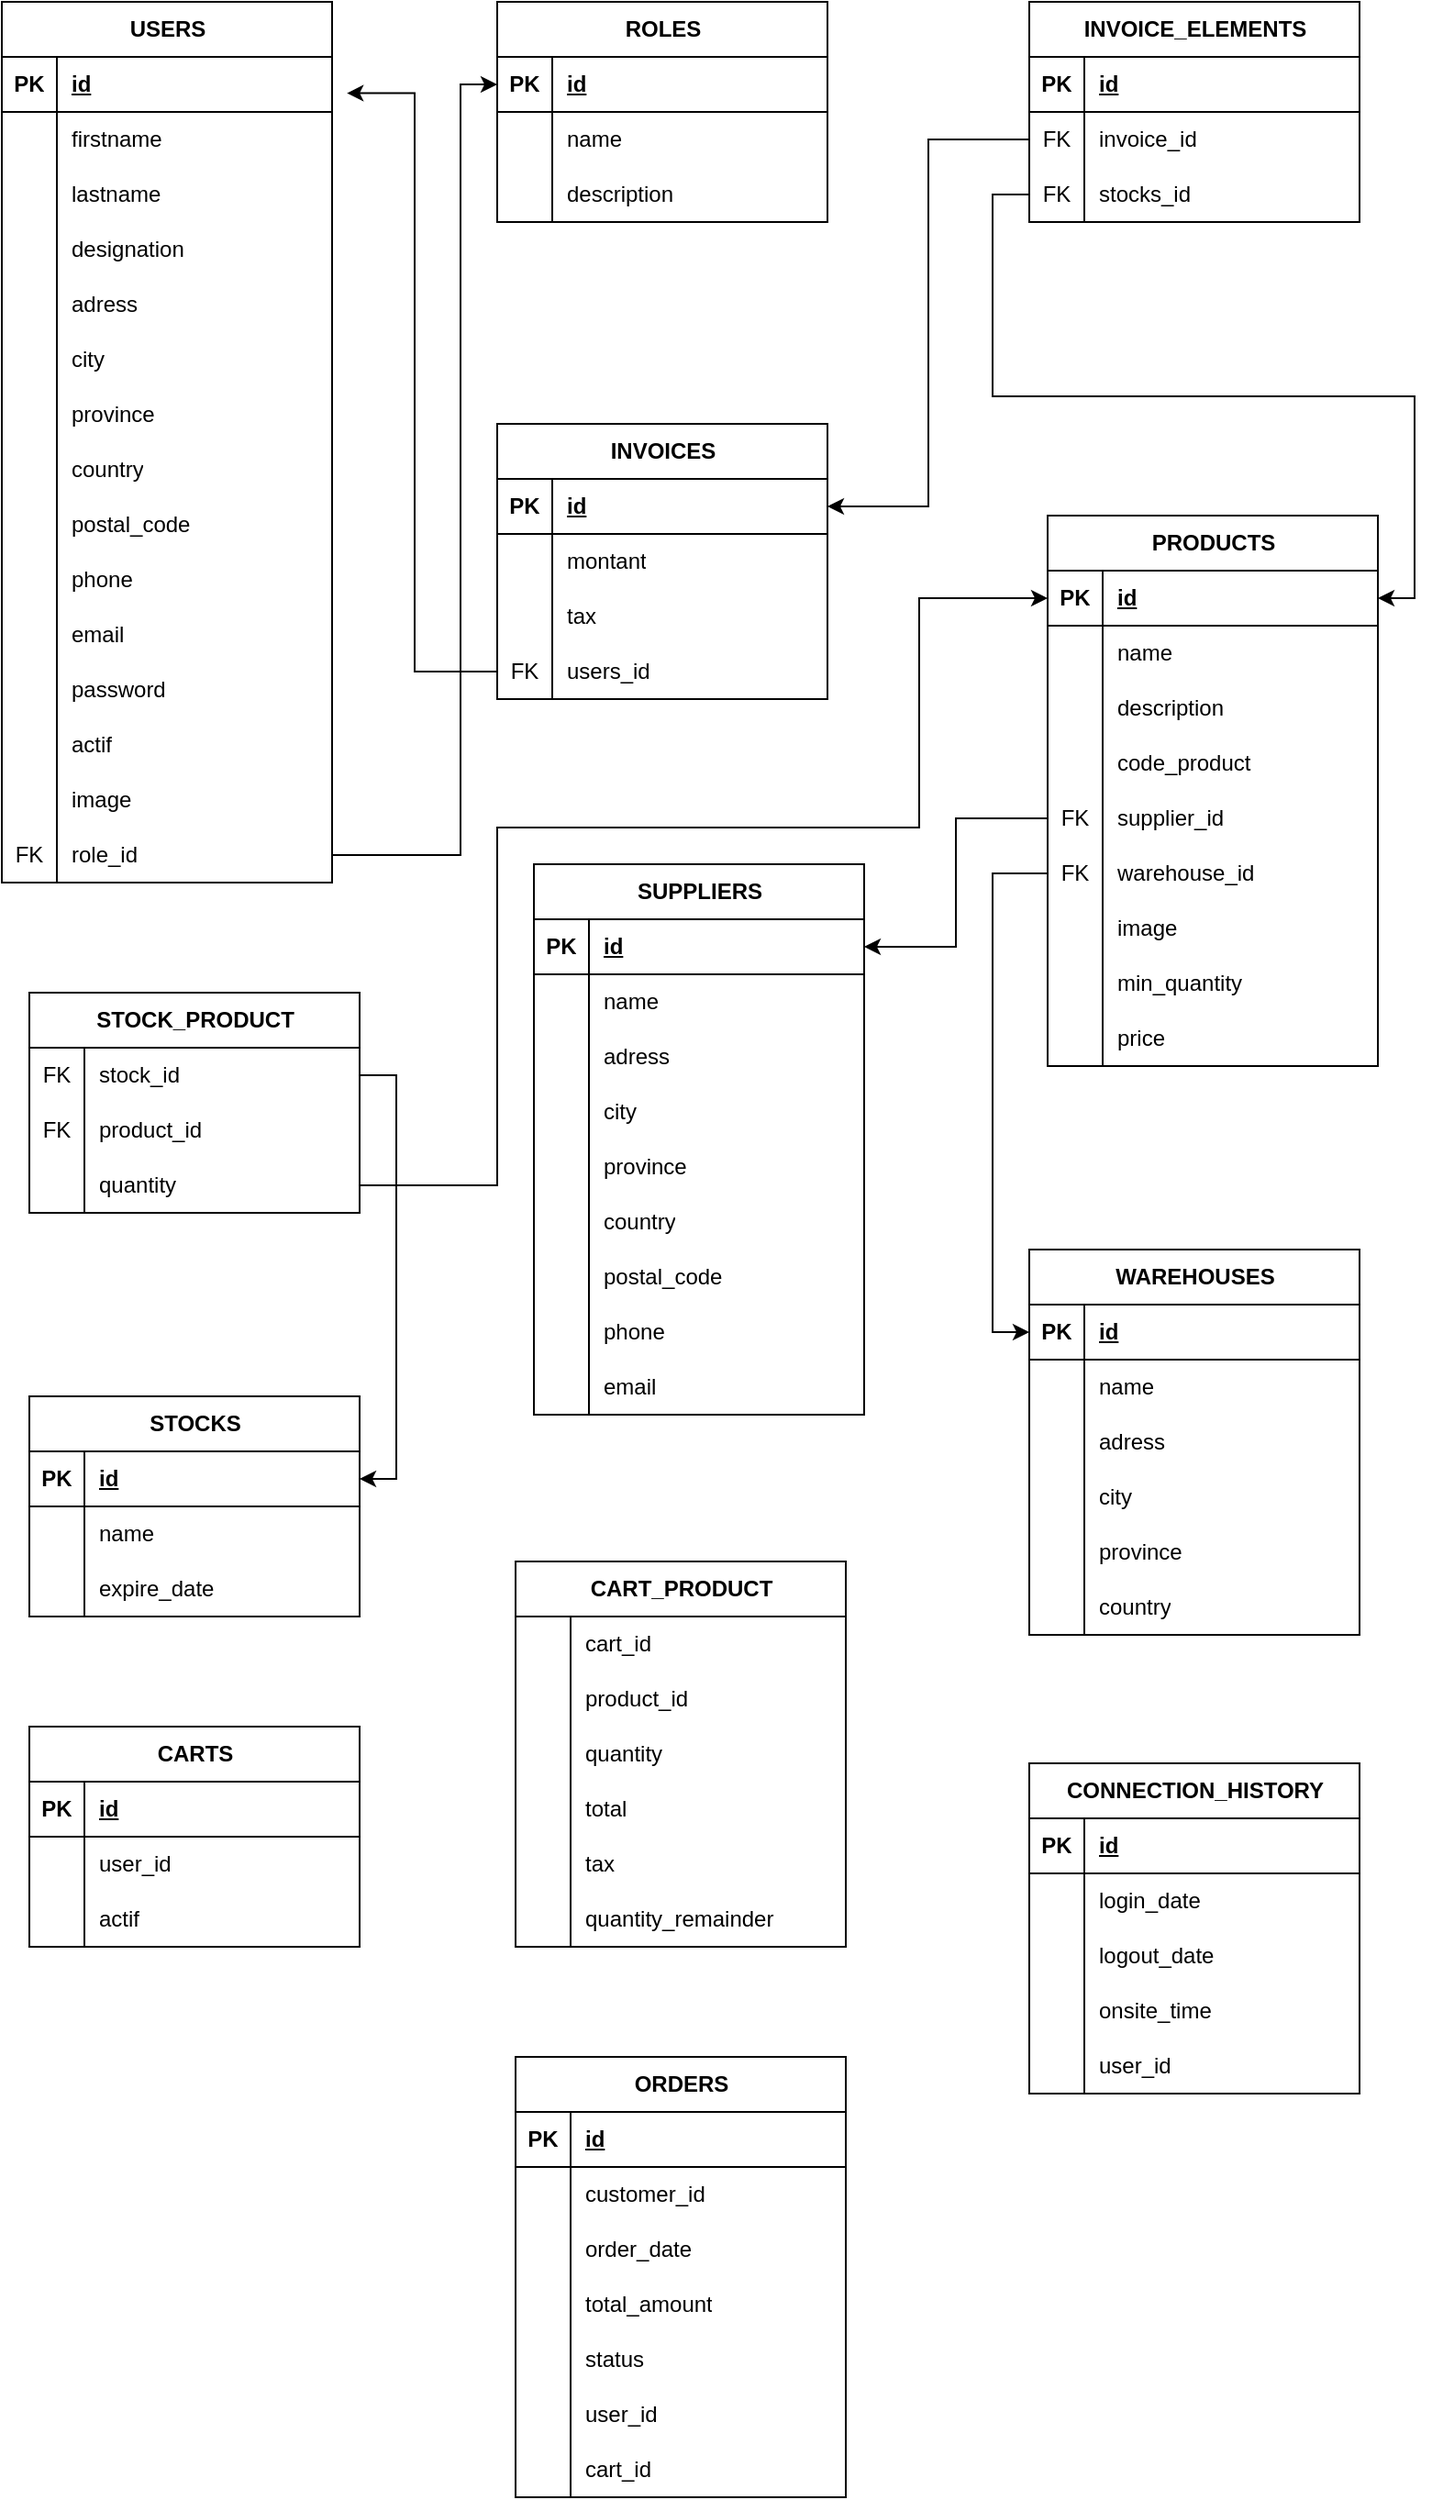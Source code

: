 <mxfile version="24.2.1" type="github">
  <diagram id="R2lEEEUBdFMjLlhIrx00" name="Page-1">
    <mxGraphModel dx="1436" dy="862" grid="1" gridSize="10" guides="1" tooltips="1" connect="1" arrows="1" fold="1" page="1" pageScale="1" pageWidth="850" pageHeight="1100" math="0" shadow="0" extFonts="Permanent Marker^https://fonts.googleapis.com/css?family=Permanent+Marker">
      <root>
        <mxCell id="0" />
        <mxCell id="1" parent="0" />
        <mxCell id="jo_YmWAx6U2MhVVfnczS-14" value="CART_PRODUCT" style="shape=table;startSize=30;container=1;collapsible=1;childLayout=tableLayout;fixedRows=1;rowLines=0;fontStyle=1;align=center;resizeLast=1;html=1;" vertex="1" parent="1">
          <mxGeometry x="290" y="870" width="180" height="210" as="geometry">
            <mxRectangle x="-270" y="690" width="140" height="30" as="alternateBounds" />
          </mxGeometry>
        </mxCell>
        <mxCell id="jo_YmWAx6U2MhVVfnczS-18" value="" style="shape=tableRow;horizontal=0;startSize=0;swimlaneHead=0;swimlaneBody=0;fillColor=none;collapsible=0;dropTarget=0;points=[[0,0.5],[1,0.5]];portConstraint=eastwest;top=0;left=0;right=0;bottom=0;" vertex="1" parent="jo_YmWAx6U2MhVVfnczS-14">
          <mxGeometry y="30" width="180" height="30" as="geometry" />
        </mxCell>
        <mxCell id="jo_YmWAx6U2MhVVfnczS-19" value="" style="shape=partialRectangle;connectable=0;fillColor=none;top=0;left=0;bottom=0;right=0;editable=1;overflow=hidden;whiteSpace=wrap;html=1;" vertex="1" parent="jo_YmWAx6U2MhVVfnczS-18">
          <mxGeometry width="30" height="30" as="geometry">
            <mxRectangle width="30" height="30" as="alternateBounds" />
          </mxGeometry>
        </mxCell>
        <mxCell id="jo_YmWAx6U2MhVVfnczS-20" value="cart_id" style="shape=partialRectangle;connectable=0;fillColor=none;top=0;left=0;bottom=0;right=0;align=left;spacingLeft=6;overflow=hidden;whiteSpace=wrap;html=1;" vertex="1" parent="jo_YmWAx6U2MhVVfnczS-18">
          <mxGeometry x="30" width="150" height="30" as="geometry">
            <mxRectangle width="150" height="30" as="alternateBounds" />
          </mxGeometry>
        </mxCell>
        <mxCell id="jo_YmWAx6U2MhVVfnczS-21" value="" style="shape=tableRow;horizontal=0;startSize=0;swimlaneHead=0;swimlaneBody=0;fillColor=none;collapsible=0;dropTarget=0;points=[[0,0.5],[1,0.5]];portConstraint=eastwest;top=0;left=0;right=0;bottom=0;" vertex="1" parent="jo_YmWAx6U2MhVVfnczS-14">
          <mxGeometry y="60" width="180" height="30" as="geometry" />
        </mxCell>
        <mxCell id="jo_YmWAx6U2MhVVfnczS-22" value="" style="shape=partialRectangle;connectable=0;fillColor=none;top=0;left=0;bottom=0;right=0;editable=1;overflow=hidden;whiteSpace=wrap;html=1;" vertex="1" parent="jo_YmWAx6U2MhVVfnczS-21">
          <mxGeometry width="30" height="30" as="geometry">
            <mxRectangle width="30" height="30" as="alternateBounds" />
          </mxGeometry>
        </mxCell>
        <mxCell id="jo_YmWAx6U2MhVVfnczS-23" value="product_id" style="shape=partialRectangle;connectable=0;fillColor=none;top=0;left=0;bottom=0;right=0;align=left;spacingLeft=6;overflow=hidden;whiteSpace=wrap;html=1;" vertex="1" parent="jo_YmWAx6U2MhVVfnczS-21">
          <mxGeometry x="30" width="150" height="30" as="geometry">
            <mxRectangle width="150" height="30" as="alternateBounds" />
          </mxGeometry>
        </mxCell>
        <mxCell id="jo_YmWAx6U2MhVVfnczS-24" value="" style="shape=tableRow;horizontal=0;startSize=0;swimlaneHead=0;swimlaneBody=0;fillColor=none;collapsible=0;dropTarget=0;points=[[0,0.5],[1,0.5]];portConstraint=eastwest;top=0;left=0;right=0;bottom=0;" vertex="1" parent="jo_YmWAx6U2MhVVfnczS-14">
          <mxGeometry y="90" width="180" height="30" as="geometry" />
        </mxCell>
        <mxCell id="jo_YmWAx6U2MhVVfnczS-25" value="" style="shape=partialRectangle;connectable=0;fillColor=none;top=0;left=0;bottom=0;right=0;editable=1;overflow=hidden;whiteSpace=wrap;html=1;" vertex="1" parent="jo_YmWAx6U2MhVVfnczS-24">
          <mxGeometry width="30" height="30" as="geometry">
            <mxRectangle width="30" height="30" as="alternateBounds" />
          </mxGeometry>
        </mxCell>
        <mxCell id="jo_YmWAx6U2MhVVfnczS-26" value="quantity" style="shape=partialRectangle;connectable=0;fillColor=none;top=0;left=0;bottom=0;right=0;align=left;spacingLeft=6;overflow=hidden;whiteSpace=wrap;html=1;" vertex="1" parent="jo_YmWAx6U2MhVVfnczS-24">
          <mxGeometry x="30" width="150" height="30" as="geometry">
            <mxRectangle width="150" height="30" as="alternateBounds" />
          </mxGeometry>
        </mxCell>
        <mxCell id="jo_YmWAx6U2MhVVfnczS-408" value="" style="shape=tableRow;horizontal=0;startSize=0;swimlaneHead=0;swimlaneBody=0;fillColor=none;collapsible=0;dropTarget=0;points=[[0,0.5],[1,0.5]];portConstraint=eastwest;top=0;left=0;right=0;bottom=0;" vertex="1" parent="jo_YmWAx6U2MhVVfnczS-14">
          <mxGeometry y="120" width="180" height="30" as="geometry" />
        </mxCell>
        <mxCell id="jo_YmWAx6U2MhVVfnczS-409" value="" style="shape=partialRectangle;connectable=0;fillColor=none;top=0;left=0;bottom=0;right=0;editable=1;overflow=hidden;whiteSpace=wrap;html=1;" vertex="1" parent="jo_YmWAx6U2MhVVfnczS-408">
          <mxGeometry width="30" height="30" as="geometry">
            <mxRectangle width="30" height="30" as="alternateBounds" />
          </mxGeometry>
        </mxCell>
        <mxCell id="jo_YmWAx6U2MhVVfnczS-410" value="total" style="shape=partialRectangle;connectable=0;fillColor=none;top=0;left=0;bottom=0;right=0;align=left;spacingLeft=6;overflow=hidden;whiteSpace=wrap;html=1;" vertex="1" parent="jo_YmWAx6U2MhVVfnczS-408">
          <mxGeometry x="30" width="150" height="30" as="geometry">
            <mxRectangle width="150" height="30" as="alternateBounds" />
          </mxGeometry>
        </mxCell>
        <mxCell id="jo_YmWAx6U2MhVVfnczS-411" value="" style="shape=tableRow;horizontal=0;startSize=0;swimlaneHead=0;swimlaneBody=0;fillColor=none;collapsible=0;dropTarget=0;points=[[0,0.5],[1,0.5]];portConstraint=eastwest;top=0;left=0;right=0;bottom=0;" vertex="1" parent="jo_YmWAx6U2MhVVfnczS-14">
          <mxGeometry y="150" width="180" height="30" as="geometry" />
        </mxCell>
        <mxCell id="jo_YmWAx6U2MhVVfnczS-412" value="" style="shape=partialRectangle;connectable=0;fillColor=none;top=0;left=0;bottom=0;right=0;editable=1;overflow=hidden;whiteSpace=wrap;html=1;" vertex="1" parent="jo_YmWAx6U2MhVVfnczS-411">
          <mxGeometry width="30" height="30" as="geometry">
            <mxRectangle width="30" height="30" as="alternateBounds" />
          </mxGeometry>
        </mxCell>
        <mxCell id="jo_YmWAx6U2MhVVfnczS-413" value="tax" style="shape=partialRectangle;connectable=0;fillColor=none;top=0;left=0;bottom=0;right=0;align=left;spacingLeft=6;overflow=hidden;whiteSpace=wrap;html=1;" vertex="1" parent="jo_YmWAx6U2MhVVfnczS-411">
          <mxGeometry x="30" width="150" height="30" as="geometry">
            <mxRectangle width="150" height="30" as="alternateBounds" />
          </mxGeometry>
        </mxCell>
        <mxCell id="jo_YmWAx6U2MhVVfnczS-414" value="" style="shape=tableRow;horizontal=0;startSize=0;swimlaneHead=0;swimlaneBody=0;fillColor=none;collapsible=0;dropTarget=0;points=[[0,0.5],[1,0.5]];portConstraint=eastwest;top=0;left=0;right=0;bottom=0;" vertex="1" parent="jo_YmWAx6U2MhVVfnczS-14">
          <mxGeometry y="180" width="180" height="30" as="geometry" />
        </mxCell>
        <mxCell id="jo_YmWAx6U2MhVVfnczS-415" value="" style="shape=partialRectangle;connectable=0;fillColor=none;top=0;left=0;bottom=0;right=0;editable=1;overflow=hidden;whiteSpace=wrap;html=1;" vertex="1" parent="jo_YmWAx6U2MhVVfnczS-414">
          <mxGeometry width="30" height="30" as="geometry">
            <mxRectangle width="30" height="30" as="alternateBounds" />
          </mxGeometry>
        </mxCell>
        <mxCell id="jo_YmWAx6U2MhVVfnczS-416" value="quantity_remainder" style="shape=partialRectangle;connectable=0;fillColor=none;top=0;left=0;bottom=0;right=0;align=left;spacingLeft=6;overflow=hidden;whiteSpace=wrap;html=1;" vertex="1" parent="jo_YmWAx6U2MhVVfnczS-414">
          <mxGeometry x="30" width="150" height="30" as="geometry">
            <mxRectangle width="150" height="30" as="alternateBounds" />
          </mxGeometry>
        </mxCell>
        <mxCell id="jo_YmWAx6U2MhVVfnczS-43" value="INVOICES" style="shape=table;startSize=30;container=1;collapsible=1;childLayout=tableLayout;fixedRows=1;rowLines=0;fontStyle=1;align=center;resizeLast=1;html=1;" vertex="1" parent="1">
          <mxGeometry x="280" y="250" width="180" height="150" as="geometry">
            <mxRectangle x="390" y="300" width="100" height="30" as="alternateBounds" />
          </mxGeometry>
        </mxCell>
        <mxCell id="jo_YmWAx6U2MhVVfnczS-44" value="" style="shape=tableRow;horizontal=0;startSize=0;swimlaneHead=0;swimlaneBody=0;fillColor=none;collapsible=0;dropTarget=0;points=[[0,0.5],[1,0.5]];portConstraint=eastwest;top=0;left=0;right=0;bottom=1;" vertex="1" parent="jo_YmWAx6U2MhVVfnczS-43">
          <mxGeometry y="30" width="180" height="30" as="geometry" />
        </mxCell>
        <mxCell id="jo_YmWAx6U2MhVVfnczS-45" value="PK" style="shape=partialRectangle;connectable=0;fillColor=none;top=0;left=0;bottom=0;right=0;fontStyle=1;overflow=hidden;whiteSpace=wrap;html=1;" vertex="1" parent="jo_YmWAx6U2MhVVfnczS-44">
          <mxGeometry width="30" height="30" as="geometry">
            <mxRectangle width="30" height="30" as="alternateBounds" />
          </mxGeometry>
        </mxCell>
        <mxCell id="jo_YmWAx6U2MhVVfnczS-46" value="id" style="shape=partialRectangle;connectable=0;fillColor=none;top=0;left=0;bottom=0;right=0;align=left;spacingLeft=6;fontStyle=5;overflow=hidden;whiteSpace=wrap;html=1;" vertex="1" parent="jo_YmWAx6U2MhVVfnczS-44">
          <mxGeometry x="30" width="150" height="30" as="geometry">
            <mxRectangle width="150" height="30" as="alternateBounds" />
          </mxGeometry>
        </mxCell>
        <mxCell id="jo_YmWAx6U2MhVVfnczS-47" value="" style="shape=tableRow;horizontal=0;startSize=0;swimlaneHead=0;swimlaneBody=0;fillColor=none;collapsible=0;dropTarget=0;points=[[0,0.5],[1,0.5]];portConstraint=eastwest;top=0;left=0;right=0;bottom=0;" vertex="1" parent="jo_YmWAx6U2MhVVfnczS-43">
          <mxGeometry y="60" width="180" height="30" as="geometry" />
        </mxCell>
        <mxCell id="jo_YmWAx6U2MhVVfnczS-48" value="" style="shape=partialRectangle;connectable=0;fillColor=none;top=0;left=0;bottom=0;right=0;editable=1;overflow=hidden;whiteSpace=wrap;html=1;" vertex="1" parent="jo_YmWAx6U2MhVVfnczS-47">
          <mxGeometry width="30" height="30" as="geometry">
            <mxRectangle width="30" height="30" as="alternateBounds" />
          </mxGeometry>
        </mxCell>
        <mxCell id="jo_YmWAx6U2MhVVfnczS-49" value="montant" style="shape=partialRectangle;connectable=0;fillColor=none;top=0;left=0;bottom=0;right=0;align=left;spacingLeft=6;overflow=hidden;whiteSpace=wrap;html=1;" vertex="1" parent="jo_YmWAx6U2MhVVfnczS-47">
          <mxGeometry x="30" width="150" height="30" as="geometry">
            <mxRectangle width="150" height="30" as="alternateBounds" />
          </mxGeometry>
        </mxCell>
        <mxCell id="jo_YmWAx6U2MhVVfnczS-50" value="" style="shape=tableRow;horizontal=0;startSize=0;swimlaneHead=0;swimlaneBody=0;fillColor=none;collapsible=0;dropTarget=0;points=[[0,0.5],[1,0.5]];portConstraint=eastwest;top=0;left=0;right=0;bottom=0;" vertex="1" parent="jo_YmWAx6U2MhVVfnczS-43">
          <mxGeometry y="90" width="180" height="30" as="geometry" />
        </mxCell>
        <mxCell id="jo_YmWAx6U2MhVVfnczS-51" value="" style="shape=partialRectangle;connectable=0;fillColor=none;top=0;left=0;bottom=0;right=0;editable=1;overflow=hidden;whiteSpace=wrap;html=1;" vertex="1" parent="jo_YmWAx6U2MhVVfnczS-50">
          <mxGeometry width="30" height="30" as="geometry">
            <mxRectangle width="30" height="30" as="alternateBounds" />
          </mxGeometry>
        </mxCell>
        <mxCell id="jo_YmWAx6U2MhVVfnczS-52" value="tax" style="shape=partialRectangle;connectable=0;fillColor=none;top=0;left=0;bottom=0;right=0;align=left;spacingLeft=6;overflow=hidden;whiteSpace=wrap;html=1;" vertex="1" parent="jo_YmWAx6U2MhVVfnczS-50">
          <mxGeometry x="30" width="150" height="30" as="geometry">
            <mxRectangle width="150" height="30" as="alternateBounds" />
          </mxGeometry>
        </mxCell>
        <mxCell id="jo_YmWAx6U2MhVVfnczS-53" value="" style="shape=tableRow;horizontal=0;startSize=0;swimlaneHead=0;swimlaneBody=0;fillColor=none;collapsible=0;dropTarget=0;points=[[0,0.5],[1,0.5]];portConstraint=eastwest;top=0;left=0;right=0;bottom=0;" vertex="1" parent="jo_YmWAx6U2MhVVfnczS-43">
          <mxGeometry y="120" width="180" height="30" as="geometry" />
        </mxCell>
        <mxCell id="jo_YmWAx6U2MhVVfnczS-54" value="FK" style="shape=partialRectangle;connectable=0;fillColor=none;top=0;left=0;bottom=0;right=0;editable=1;overflow=hidden;whiteSpace=wrap;html=1;" vertex="1" parent="jo_YmWAx6U2MhVVfnczS-53">
          <mxGeometry width="30" height="30" as="geometry">
            <mxRectangle width="30" height="30" as="alternateBounds" />
          </mxGeometry>
        </mxCell>
        <mxCell id="jo_YmWAx6U2MhVVfnczS-55" value="users_id" style="shape=partialRectangle;connectable=0;fillColor=none;top=0;left=0;bottom=0;right=0;align=left;spacingLeft=6;overflow=hidden;whiteSpace=wrap;html=1;" vertex="1" parent="jo_YmWAx6U2MhVVfnczS-53">
          <mxGeometry x="30" width="150" height="30" as="geometry">
            <mxRectangle width="150" height="30" as="alternateBounds" />
          </mxGeometry>
        </mxCell>
        <mxCell id="jo_YmWAx6U2MhVVfnczS-56" value="INVOICE_ELEMENTS" style="shape=table;startSize=30;container=1;collapsible=1;childLayout=tableLayout;fixedRows=1;rowLines=0;fontStyle=1;align=center;resizeLast=1;html=1;" vertex="1" parent="1">
          <mxGeometry x="570" y="20" width="180" height="120" as="geometry">
            <mxRectangle x="580" y="80" width="160" height="30" as="alternateBounds" />
          </mxGeometry>
        </mxCell>
        <mxCell id="jo_YmWAx6U2MhVVfnczS-57" value="" style="shape=tableRow;horizontal=0;startSize=0;swimlaneHead=0;swimlaneBody=0;fillColor=none;collapsible=0;dropTarget=0;points=[[0,0.5],[1,0.5]];portConstraint=eastwest;top=0;left=0;right=0;bottom=1;" vertex="1" parent="jo_YmWAx6U2MhVVfnczS-56">
          <mxGeometry y="30" width="180" height="30" as="geometry" />
        </mxCell>
        <mxCell id="jo_YmWAx6U2MhVVfnczS-58" value="PK" style="shape=partialRectangle;connectable=0;fillColor=none;top=0;left=0;bottom=0;right=0;fontStyle=1;overflow=hidden;whiteSpace=wrap;html=1;" vertex="1" parent="jo_YmWAx6U2MhVVfnczS-57">
          <mxGeometry width="30" height="30" as="geometry">
            <mxRectangle width="30" height="30" as="alternateBounds" />
          </mxGeometry>
        </mxCell>
        <mxCell id="jo_YmWAx6U2MhVVfnczS-59" value="id" style="shape=partialRectangle;connectable=0;fillColor=none;top=0;left=0;bottom=0;right=0;align=left;spacingLeft=6;fontStyle=5;overflow=hidden;whiteSpace=wrap;html=1;" vertex="1" parent="jo_YmWAx6U2MhVVfnczS-57">
          <mxGeometry x="30" width="150" height="30" as="geometry">
            <mxRectangle width="150" height="30" as="alternateBounds" />
          </mxGeometry>
        </mxCell>
        <mxCell id="jo_YmWAx6U2MhVVfnczS-60" value="" style="shape=tableRow;horizontal=0;startSize=0;swimlaneHead=0;swimlaneBody=0;fillColor=none;collapsible=0;dropTarget=0;points=[[0,0.5],[1,0.5]];portConstraint=eastwest;top=0;left=0;right=0;bottom=0;" vertex="1" parent="jo_YmWAx6U2MhVVfnczS-56">
          <mxGeometry y="60" width="180" height="30" as="geometry" />
        </mxCell>
        <mxCell id="jo_YmWAx6U2MhVVfnczS-61" value="FK" style="shape=partialRectangle;connectable=0;fillColor=none;top=0;left=0;bottom=0;right=0;editable=1;overflow=hidden;whiteSpace=wrap;html=1;" vertex="1" parent="jo_YmWAx6U2MhVVfnczS-60">
          <mxGeometry width="30" height="30" as="geometry">
            <mxRectangle width="30" height="30" as="alternateBounds" />
          </mxGeometry>
        </mxCell>
        <mxCell id="jo_YmWAx6U2MhVVfnczS-62" value="invoice_id" style="shape=partialRectangle;connectable=0;fillColor=none;top=0;left=0;bottom=0;right=0;align=left;spacingLeft=6;overflow=hidden;whiteSpace=wrap;html=1;" vertex="1" parent="jo_YmWAx6U2MhVVfnczS-60">
          <mxGeometry x="30" width="150" height="30" as="geometry">
            <mxRectangle width="150" height="30" as="alternateBounds" />
          </mxGeometry>
        </mxCell>
        <mxCell id="jo_YmWAx6U2MhVVfnczS-63" value="" style="shape=tableRow;horizontal=0;startSize=0;swimlaneHead=0;swimlaneBody=0;fillColor=none;collapsible=0;dropTarget=0;points=[[0,0.5],[1,0.5]];portConstraint=eastwest;top=0;left=0;right=0;bottom=0;" vertex="1" parent="jo_YmWAx6U2MhVVfnczS-56">
          <mxGeometry y="90" width="180" height="30" as="geometry" />
        </mxCell>
        <mxCell id="jo_YmWAx6U2MhVVfnczS-64" value="FK" style="shape=partialRectangle;connectable=0;fillColor=none;top=0;left=0;bottom=0;right=0;editable=1;overflow=hidden;whiteSpace=wrap;html=1;" vertex="1" parent="jo_YmWAx6U2MhVVfnczS-63">
          <mxGeometry width="30" height="30" as="geometry">
            <mxRectangle width="30" height="30" as="alternateBounds" />
          </mxGeometry>
        </mxCell>
        <mxCell id="jo_YmWAx6U2MhVVfnczS-65" value="stocks_id" style="shape=partialRectangle;connectable=0;fillColor=none;top=0;left=0;bottom=0;right=0;align=left;spacingLeft=6;overflow=hidden;whiteSpace=wrap;html=1;" vertex="1" parent="jo_YmWAx6U2MhVVfnczS-63">
          <mxGeometry x="30" width="150" height="30" as="geometry">
            <mxRectangle width="150" height="30" as="alternateBounds" />
          </mxGeometry>
        </mxCell>
        <mxCell id="jo_YmWAx6U2MhVVfnczS-110" value="PRODUCTS" style="shape=table;startSize=30;container=1;collapsible=1;childLayout=tableLayout;fixedRows=1;rowLines=0;fontStyle=1;align=center;resizeLast=1;html=1;" vertex="1" parent="1">
          <mxGeometry x="580" y="300" width="180" height="300" as="geometry">
            <mxRectangle x="10" y="550" width="110" height="30" as="alternateBounds" />
          </mxGeometry>
        </mxCell>
        <mxCell id="jo_YmWAx6U2MhVVfnczS-111" value="" style="shape=tableRow;horizontal=0;startSize=0;swimlaneHead=0;swimlaneBody=0;fillColor=none;collapsible=0;dropTarget=0;points=[[0,0.5],[1,0.5]];portConstraint=eastwest;top=0;left=0;right=0;bottom=1;" vertex="1" parent="jo_YmWAx6U2MhVVfnczS-110">
          <mxGeometry y="30" width="180" height="30" as="geometry" />
        </mxCell>
        <mxCell id="jo_YmWAx6U2MhVVfnczS-112" value="PK" style="shape=partialRectangle;connectable=0;fillColor=none;top=0;left=0;bottom=0;right=0;fontStyle=1;overflow=hidden;whiteSpace=wrap;html=1;" vertex="1" parent="jo_YmWAx6U2MhVVfnczS-111">
          <mxGeometry width="30" height="30" as="geometry">
            <mxRectangle width="30" height="30" as="alternateBounds" />
          </mxGeometry>
        </mxCell>
        <mxCell id="jo_YmWAx6U2MhVVfnczS-113" value="id" style="shape=partialRectangle;connectable=0;fillColor=none;top=0;left=0;bottom=0;right=0;align=left;spacingLeft=6;fontStyle=5;overflow=hidden;whiteSpace=wrap;html=1;" vertex="1" parent="jo_YmWAx6U2MhVVfnczS-111">
          <mxGeometry x="30" width="150" height="30" as="geometry">
            <mxRectangle width="150" height="30" as="alternateBounds" />
          </mxGeometry>
        </mxCell>
        <mxCell id="jo_YmWAx6U2MhVVfnczS-114" value="" style="shape=tableRow;horizontal=0;startSize=0;swimlaneHead=0;swimlaneBody=0;fillColor=none;collapsible=0;dropTarget=0;points=[[0,0.5],[1,0.5]];portConstraint=eastwest;top=0;left=0;right=0;bottom=0;" vertex="1" parent="jo_YmWAx6U2MhVVfnczS-110">
          <mxGeometry y="60" width="180" height="30" as="geometry" />
        </mxCell>
        <mxCell id="jo_YmWAx6U2MhVVfnczS-115" value="" style="shape=partialRectangle;connectable=0;fillColor=none;top=0;left=0;bottom=0;right=0;editable=1;overflow=hidden;whiteSpace=wrap;html=1;" vertex="1" parent="jo_YmWAx6U2MhVVfnczS-114">
          <mxGeometry width="30" height="30" as="geometry">
            <mxRectangle width="30" height="30" as="alternateBounds" />
          </mxGeometry>
        </mxCell>
        <mxCell id="jo_YmWAx6U2MhVVfnczS-116" value="name" style="shape=partialRectangle;connectable=0;fillColor=none;top=0;left=0;bottom=0;right=0;align=left;spacingLeft=6;overflow=hidden;whiteSpace=wrap;html=1;" vertex="1" parent="jo_YmWAx6U2MhVVfnczS-114">
          <mxGeometry x="30" width="150" height="30" as="geometry">
            <mxRectangle width="150" height="30" as="alternateBounds" />
          </mxGeometry>
        </mxCell>
        <mxCell id="jo_YmWAx6U2MhVVfnczS-117" value="" style="shape=tableRow;horizontal=0;startSize=0;swimlaneHead=0;swimlaneBody=0;fillColor=none;collapsible=0;dropTarget=0;points=[[0,0.5],[1,0.5]];portConstraint=eastwest;top=0;left=0;right=0;bottom=0;" vertex="1" parent="jo_YmWAx6U2MhVVfnczS-110">
          <mxGeometry y="90" width="180" height="30" as="geometry" />
        </mxCell>
        <mxCell id="jo_YmWAx6U2MhVVfnczS-118" value="" style="shape=partialRectangle;connectable=0;fillColor=none;top=0;left=0;bottom=0;right=0;editable=1;overflow=hidden;whiteSpace=wrap;html=1;" vertex="1" parent="jo_YmWAx6U2MhVVfnczS-117">
          <mxGeometry width="30" height="30" as="geometry">
            <mxRectangle width="30" height="30" as="alternateBounds" />
          </mxGeometry>
        </mxCell>
        <mxCell id="jo_YmWAx6U2MhVVfnczS-119" value="description" style="shape=partialRectangle;connectable=0;fillColor=none;top=0;left=0;bottom=0;right=0;align=left;spacingLeft=6;overflow=hidden;whiteSpace=wrap;html=1;" vertex="1" parent="jo_YmWAx6U2MhVVfnczS-117">
          <mxGeometry x="30" width="150" height="30" as="geometry">
            <mxRectangle width="150" height="30" as="alternateBounds" />
          </mxGeometry>
        </mxCell>
        <mxCell id="jo_YmWAx6U2MhVVfnczS-120" value="" style="shape=tableRow;horizontal=0;startSize=0;swimlaneHead=0;swimlaneBody=0;fillColor=none;collapsible=0;dropTarget=0;points=[[0,0.5],[1,0.5]];portConstraint=eastwest;top=0;left=0;right=0;bottom=0;" vertex="1" parent="jo_YmWAx6U2MhVVfnczS-110">
          <mxGeometry y="120" width="180" height="30" as="geometry" />
        </mxCell>
        <mxCell id="jo_YmWAx6U2MhVVfnczS-121" value="" style="shape=partialRectangle;connectable=0;fillColor=none;top=0;left=0;bottom=0;right=0;editable=1;overflow=hidden;whiteSpace=wrap;html=1;" vertex="1" parent="jo_YmWAx6U2MhVVfnczS-120">
          <mxGeometry width="30" height="30" as="geometry">
            <mxRectangle width="30" height="30" as="alternateBounds" />
          </mxGeometry>
        </mxCell>
        <mxCell id="jo_YmWAx6U2MhVVfnczS-122" value="code_product" style="shape=partialRectangle;connectable=0;fillColor=none;top=0;left=0;bottom=0;right=0;align=left;spacingLeft=6;overflow=hidden;whiteSpace=wrap;html=1;" vertex="1" parent="jo_YmWAx6U2MhVVfnczS-120">
          <mxGeometry x="30" width="150" height="30" as="geometry">
            <mxRectangle width="150" height="30" as="alternateBounds" />
          </mxGeometry>
        </mxCell>
        <mxCell id="jo_YmWAx6U2MhVVfnczS-136" value="" style="shape=tableRow;horizontal=0;startSize=0;swimlaneHead=0;swimlaneBody=0;fillColor=none;collapsible=0;dropTarget=0;points=[[0,0.5],[1,0.5]];portConstraint=eastwest;top=0;left=0;right=0;bottom=0;" vertex="1" parent="jo_YmWAx6U2MhVVfnczS-110">
          <mxGeometry y="150" width="180" height="30" as="geometry" />
        </mxCell>
        <mxCell id="jo_YmWAx6U2MhVVfnczS-137" value="FK" style="shape=partialRectangle;connectable=0;fillColor=none;top=0;left=0;bottom=0;right=0;editable=1;overflow=hidden;whiteSpace=wrap;html=1;" vertex="1" parent="jo_YmWAx6U2MhVVfnczS-136">
          <mxGeometry width="30" height="30" as="geometry">
            <mxRectangle width="30" height="30" as="alternateBounds" />
          </mxGeometry>
        </mxCell>
        <mxCell id="jo_YmWAx6U2MhVVfnczS-138" value="supplier_id" style="shape=partialRectangle;connectable=0;fillColor=none;top=0;left=0;bottom=0;right=0;align=left;spacingLeft=6;overflow=hidden;whiteSpace=wrap;html=1;" vertex="1" parent="jo_YmWAx6U2MhVVfnczS-136">
          <mxGeometry x="30" width="150" height="30" as="geometry">
            <mxRectangle width="150" height="30" as="alternateBounds" />
          </mxGeometry>
        </mxCell>
        <mxCell id="jo_YmWAx6U2MhVVfnczS-139" value="" style="shape=tableRow;horizontal=0;startSize=0;swimlaneHead=0;swimlaneBody=0;fillColor=none;collapsible=0;dropTarget=0;points=[[0,0.5],[1,0.5]];portConstraint=eastwest;top=0;left=0;right=0;bottom=0;" vertex="1" parent="jo_YmWAx6U2MhVVfnczS-110">
          <mxGeometry y="180" width="180" height="30" as="geometry" />
        </mxCell>
        <mxCell id="jo_YmWAx6U2MhVVfnczS-140" value="FK" style="shape=partialRectangle;connectable=0;fillColor=none;top=0;left=0;bottom=0;right=0;editable=1;overflow=hidden;whiteSpace=wrap;html=1;" vertex="1" parent="jo_YmWAx6U2MhVVfnczS-139">
          <mxGeometry width="30" height="30" as="geometry">
            <mxRectangle width="30" height="30" as="alternateBounds" />
          </mxGeometry>
        </mxCell>
        <mxCell id="jo_YmWAx6U2MhVVfnczS-141" value="warehouse_id" style="shape=partialRectangle;connectable=0;fillColor=none;top=0;left=0;bottom=0;right=0;align=left;spacingLeft=6;overflow=hidden;whiteSpace=wrap;html=1;" vertex="1" parent="jo_YmWAx6U2MhVVfnczS-139">
          <mxGeometry x="30" width="150" height="30" as="geometry">
            <mxRectangle width="150" height="30" as="alternateBounds" />
          </mxGeometry>
        </mxCell>
        <mxCell id="jo_YmWAx6U2MhVVfnczS-161" value="" style="shape=tableRow;horizontal=0;startSize=0;swimlaneHead=0;swimlaneBody=0;fillColor=none;collapsible=0;dropTarget=0;points=[[0,0.5],[1,0.5]];portConstraint=eastwest;top=0;left=0;right=0;bottom=0;" vertex="1" parent="jo_YmWAx6U2MhVVfnczS-110">
          <mxGeometry y="210" width="180" height="30" as="geometry" />
        </mxCell>
        <mxCell id="jo_YmWAx6U2MhVVfnczS-162" value="" style="shape=partialRectangle;connectable=0;fillColor=none;top=0;left=0;bottom=0;right=0;editable=1;overflow=hidden;whiteSpace=wrap;html=1;" vertex="1" parent="jo_YmWAx6U2MhVVfnczS-161">
          <mxGeometry width="30" height="30" as="geometry">
            <mxRectangle width="30" height="30" as="alternateBounds" />
          </mxGeometry>
        </mxCell>
        <mxCell id="jo_YmWAx6U2MhVVfnczS-163" value="image" style="shape=partialRectangle;connectable=0;fillColor=none;top=0;left=0;bottom=0;right=0;align=left;spacingLeft=6;overflow=hidden;whiteSpace=wrap;html=1;" vertex="1" parent="jo_YmWAx6U2MhVVfnczS-161">
          <mxGeometry x="30" width="150" height="30" as="geometry">
            <mxRectangle width="150" height="30" as="alternateBounds" />
          </mxGeometry>
        </mxCell>
        <mxCell id="jo_YmWAx6U2MhVVfnczS-164" value="" style="shape=tableRow;horizontal=0;startSize=0;swimlaneHead=0;swimlaneBody=0;fillColor=none;collapsible=0;dropTarget=0;points=[[0,0.5],[1,0.5]];portConstraint=eastwest;top=0;left=0;right=0;bottom=0;" vertex="1" parent="jo_YmWAx6U2MhVVfnczS-110">
          <mxGeometry y="240" width="180" height="30" as="geometry" />
        </mxCell>
        <mxCell id="jo_YmWAx6U2MhVVfnczS-165" value="" style="shape=partialRectangle;connectable=0;fillColor=none;top=0;left=0;bottom=0;right=0;editable=1;overflow=hidden;whiteSpace=wrap;html=1;" vertex="1" parent="jo_YmWAx6U2MhVVfnczS-164">
          <mxGeometry width="30" height="30" as="geometry">
            <mxRectangle width="30" height="30" as="alternateBounds" />
          </mxGeometry>
        </mxCell>
        <mxCell id="jo_YmWAx6U2MhVVfnczS-166" value="min_quantity" style="shape=partialRectangle;connectable=0;fillColor=none;top=0;left=0;bottom=0;right=0;align=left;spacingLeft=6;overflow=hidden;whiteSpace=wrap;html=1;" vertex="1" parent="jo_YmWAx6U2MhVVfnczS-164">
          <mxGeometry x="30" width="150" height="30" as="geometry">
            <mxRectangle width="150" height="30" as="alternateBounds" />
          </mxGeometry>
        </mxCell>
        <mxCell id="jo_YmWAx6U2MhVVfnczS-167" value="" style="shape=tableRow;horizontal=0;startSize=0;swimlaneHead=0;swimlaneBody=0;fillColor=none;collapsible=0;dropTarget=0;points=[[0,0.5],[1,0.5]];portConstraint=eastwest;top=0;left=0;right=0;bottom=0;" vertex="1" parent="jo_YmWAx6U2MhVVfnczS-110">
          <mxGeometry y="270" width="180" height="30" as="geometry" />
        </mxCell>
        <mxCell id="jo_YmWAx6U2MhVVfnczS-168" value="" style="shape=partialRectangle;connectable=0;fillColor=none;top=0;left=0;bottom=0;right=0;editable=1;overflow=hidden;whiteSpace=wrap;html=1;" vertex="1" parent="jo_YmWAx6U2MhVVfnczS-167">
          <mxGeometry width="30" height="30" as="geometry">
            <mxRectangle width="30" height="30" as="alternateBounds" />
          </mxGeometry>
        </mxCell>
        <mxCell id="jo_YmWAx6U2MhVVfnczS-169" value="price" style="shape=partialRectangle;connectable=0;fillColor=none;top=0;left=0;bottom=0;right=0;align=left;spacingLeft=6;overflow=hidden;whiteSpace=wrap;html=1;" vertex="1" parent="jo_YmWAx6U2MhVVfnczS-167">
          <mxGeometry x="30" width="150" height="30" as="geometry">
            <mxRectangle width="150" height="30" as="alternateBounds" />
          </mxGeometry>
        </mxCell>
        <mxCell id="jo_YmWAx6U2MhVVfnczS-170" value="ROLES" style="shape=table;startSize=30;container=1;collapsible=1;childLayout=tableLayout;fixedRows=1;rowLines=0;fontStyle=1;align=center;resizeLast=1;html=1;" vertex="1" parent="1">
          <mxGeometry x="280" y="20" width="180" height="120" as="geometry" />
        </mxCell>
        <mxCell id="jo_YmWAx6U2MhVVfnczS-171" value="" style="shape=tableRow;horizontal=0;startSize=0;swimlaneHead=0;swimlaneBody=0;fillColor=none;collapsible=0;dropTarget=0;points=[[0,0.5],[1,0.5]];portConstraint=eastwest;top=0;left=0;right=0;bottom=1;" vertex="1" parent="jo_YmWAx6U2MhVVfnczS-170">
          <mxGeometry y="30" width="180" height="30" as="geometry" />
        </mxCell>
        <mxCell id="jo_YmWAx6U2MhVVfnczS-172" value="PK" style="shape=partialRectangle;connectable=0;fillColor=none;top=0;left=0;bottom=0;right=0;fontStyle=1;overflow=hidden;whiteSpace=wrap;html=1;" vertex="1" parent="jo_YmWAx6U2MhVVfnczS-171">
          <mxGeometry width="30" height="30" as="geometry">
            <mxRectangle width="30" height="30" as="alternateBounds" />
          </mxGeometry>
        </mxCell>
        <mxCell id="jo_YmWAx6U2MhVVfnczS-173" value="id" style="shape=partialRectangle;connectable=0;fillColor=none;top=0;left=0;bottom=0;right=0;align=left;spacingLeft=6;fontStyle=5;overflow=hidden;whiteSpace=wrap;html=1;" vertex="1" parent="jo_YmWAx6U2MhVVfnczS-171">
          <mxGeometry x="30" width="150" height="30" as="geometry">
            <mxRectangle width="150" height="30" as="alternateBounds" />
          </mxGeometry>
        </mxCell>
        <mxCell id="jo_YmWAx6U2MhVVfnczS-174" value="" style="shape=tableRow;horizontal=0;startSize=0;swimlaneHead=0;swimlaneBody=0;fillColor=none;collapsible=0;dropTarget=0;points=[[0,0.5],[1,0.5]];portConstraint=eastwest;top=0;left=0;right=0;bottom=0;" vertex="1" parent="jo_YmWAx6U2MhVVfnczS-170">
          <mxGeometry y="60" width="180" height="30" as="geometry" />
        </mxCell>
        <mxCell id="jo_YmWAx6U2MhVVfnczS-175" value="" style="shape=partialRectangle;connectable=0;fillColor=none;top=0;left=0;bottom=0;right=0;editable=1;overflow=hidden;whiteSpace=wrap;html=1;" vertex="1" parent="jo_YmWAx6U2MhVVfnczS-174">
          <mxGeometry width="30" height="30" as="geometry">
            <mxRectangle width="30" height="30" as="alternateBounds" />
          </mxGeometry>
        </mxCell>
        <mxCell id="jo_YmWAx6U2MhVVfnczS-176" value="name" style="shape=partialRectangle;connectable=0;fillColor=none;top=0;left=0;bottom=0;right=0;align=left;spacingLeft=6;overflow=hidden;whiteSpace=wrap;html=1;" vertex="1" parent="jo_YmWAx6U2MhVVfnczS-174">
          <mxGeometry x="30" width="150" height="30" as="geometry">
            <mxRectangle width="150" height="30" as="alternateBounds" />
          </mxGeometry>
        </mxCell>
        <mxCell id="jo_YmWAx6U2MhVVfnczS-177" value="" style="shape=tableRow;horizontal=0;startSize=0;swimlaneHead=0;swimlaneBody=0;fillColor=none;collapsible=0;dropTarget=0;points=[[0,0.5],[1,0.5]];portConstraint=eastwest;top=0;left=0;right=0;bottom=0;" vertex="1" parent="jo_YmWAx6U2MhVVfnczS-170">
          <mxGeometry y="90" width="180" height="30" as="geometry" />
        </mxCell>
        <mxCell id="jo_YmWAx6U2MhVVfnczS-178" value="" style="shape=partialRectangle;connectable=0;fillColor=none;top=0;left=0;bottom=0;right=0;editable=1;overflow=hidden;whiteSpace=wrap;html=1;" vertex="1" parent="jo_YmWAx6U2MhVVfnczS-177">
          <mxGeometry width="30" height="30" as="geometry">
            <mxRectangle width="30" height="30" as="alternateBounds" />
          </mxGeometry>
        </mxCell>
        <mxCell id="jo_YmWAx6U2MhVVfnczS-179" value="description" style="shape=partialRectangle;connectable=0;fillColor=none;top=0;left=0;bottom=0;right=0;align=left;spacingLeft=6;overflow=hidden;whiteSpace=wrap;html=1;" vertex="1" parent="jo_YmWAx6U2MhVVfnczS-177">
          <mxGeometry x="30" width="150" height="30" as="geometry">
            <mxRectangle width="150" height="30" as="alternateBounds" />
          </mxGeometry>
        </mxCell>
        <mxCell id="jo_YmWAx6U2MhVVfnczS-183" value="STOCKS" style="shape=table;startSize=30;container=1;collapsible=1;childLayout=tableLayout;fixedRows=1;rowLines=0;fontStyle=1;align=center;resizeLast=1;html=1;" vertex="1" parent="1">
          <mxGeometry x="25" y="780" width="180" height="120" as="geometry">
            <mxRectangle x="625" y="1010" width="90" height="30" as="alternateBounds" />
          </mxGeometry>
        </mxCell>
        <mxCell id="jo_YmWAx6U2MhVVfnczS-184" value="" style="shape=tableRow;horizontal=0;startSize=0;swimlaneHead=0;swimlaneBody=0;fillColor=none;collapsible=0;dropTarget=0;points=[[0,0.5],[1,0.5]];portConstraint=eastwest;top=0;left=0;right=0;bottom=1;" vertex="1" parent="jo_YmWAx6U2MhVVfnczS-183">
          <mxGeometry y="30" width="180" height="30" as="geometry" />
        </mxCell>
        <mxCell id="jo_YmWAx6U2MhVVfnczS-185" value="PK" style="shape=partialRectangle;connectable=0;fillColor=none;top=0;left=0;bottom=0;right=0;fontStyle=1;overflow=hidden;whiteSpace=wrap;html=1;" vertex="1" parent="jo_YmWAx6U2MhVVfnczS-184">
          <mxGeometry width="30" height="30" as="geometry">
            <mxRectangle width="30" height="30" as="alternateBounds" />
          </mxGeometry>
        </mxCell>
        <mxCell id="jo_YmWAx6U2MhVVfnczS-186" value="id" style="shape=partialRectangle;connectable=0;fillColor=none;top=0;left=0;bottom=0;right=0;align=left;spacingLeft=6;fontStyle=5;overflow=hidden;whiteSpace=wrap;html=1;" vertex="1" parent="jo_YmWAx6U2MhVVfnczS-184">
          <mxGeometry x="30" width="150" height="30" as="geometry">
            <mxRectangle width="150" height="30" as="alternateBounds" />
          </mxGeometry>
        </mxCell>
        <mxCell id="jo_YmWAx6U2MhVVfnczS-187" value="" style="shape=tableRow;horizontal=0;startSize=0;swimlaneHead=0;swimlaneBody=0;fillColor=none;collapsible=0;dropTarget=0;points=[[0,0.5],[1,0.5]];portConstraint=eastwest;top=0;left=0;right=0;bottom=0;" vertex="1" parent="jo_YmWAx6U2MhVVfnczS-183">
          <mxGeometry y="60" width="180" height="30" as="geometry" />
        </mxCell>
        <mxCell id="jo_YmWAx6U2MhVVfnczS-188" value="" style="shape=partialRectangle;connectable=0;fillColor=none;top=0;left=0;bottom=0;right=0;editable=1;overflow=hidden;whiteSpace=wrap;html=1;" vertex="1" parent="jo_YmWAx6U2MhVVfnczS-187">
          <mxGeometry width="30" height="30" as="geometry">
            <mxRectangle width="30" height="30" as="alternateBounds" />
          </mxGeometry>
        </mxCell>
        <mxCell id="jo_YmWAx6U2MhVVfnczS-189" value="name" style="shape=partialRectangle;connectable=0;fillColor=none;top=0;left=0;bottom=0;right=0;align=left;spacingLeft=6;overflow=hidden;whiteSpace=wrap;html=1;" vertex="1" parent="jo_YmWAx6U2MhVVfnczS-187">
          <mxGeometry x="30" width="150" height="30" as="geometry">
            <mxRectangle width="150" height="30" as="alternateBounds" />
          </mxGeometry>
        </mxCell>
        <mxCell id="jo_YmWAx6U2MhVVfnczS-190" value="" style="shape=tableRow;horizontal=0;startSize=0;swimlaneHead=0;swimlaneBody=0;fillColor=none;collapsible=0;dropTarget=0;points=[[0,0.5],[1,0.5]];portConstraint=eastwest;top=0;left=0;right=0;bottom=0;" vertex="1" parent="jo_YmWAx6U2MhVVfnczS-183">
          <mxGeometry y="90" width="180" height="30" as="geometry" />
        </mxCell>
        <mxCell id="jo_YmWAx6U2MhVVfnczS-191" value="" style="shape=partialRectangle;connectable=0;fillColor=none;top=0;left=0;bottom=0;right=0;editable=1;overflow=hidden;whiteSpace=wrap;html=1;" vertex="1" parent="jo_YmWAx6U2MhVVfnczS-190">
          <mxGeometry width="30" height="30" as="geometry">
            <mxRectangle width="30" height="30" as="alternateBounds" />
          </mxGeometry>
        </mxCell>
        <mxCell id="jo_YmWAx6U2MhVVfnczS-192" value="expire_date" style="shape=partialRectangle;connectable=0;fillColor=none;top=0;left=0;bottom=0;right=0;align=left;spacingLeft=6;overflow=hidden;whiteSpace=wrap;html=1;" vertex="1" parent="jo_YmWAx6U2MhVVfnczS-190">
          <mxGeometry x="30" width="150" height="30" as="geometry">
            <mxRectangle width="150" height="30" as="alternateBounds" />
          </mxGeometry>
        </mxCell>
        <mxCell id="jo_YmWAx6U2MhVVfnczS-196" value="STOCK_PRODUCT" style="shape=table;startSize=30;container=1;collapsible=1;childLayout=tableLayout;fixedRows=1;rowLines=0;fontStyle=1;align=center;resizeLast=1;html=1;" vertex="1" parent="1">
          <mxGeometry x="25" y="560" width="180" height="120" as="geometry">
            <mxRectangle x="25" y="560" width="150" height="30" as="alternateBounds" />
          </mxGeometry>
        </mxCell>
        <mxCell id="jo_YmWAx6U2MhVVfnczS-200" value="" style="shape=tableRow;horizontal=0;startSize=0;swimlaneHead=0;swimlaneBody=0;fillColor=none;collapsible=0;dropTarget=0;points=[[0,0.5],[1,0.5]];portConstraint=eastwest;top=0;left=0;right=0;bottom=0;" vertex="1" parent="jo_YmWAx6U2MhVVfnczS-196">
          <mxGeometry y="30" width="180" height="30" as="geometry" />
        </mxCell>
        <mxCell id="jo_YmWAx6U2MhVVfnczS-201" value="FK" style="shape=partialRectangle;connectable=0;fillColor=none;top=0;left=0;bottom=0;right=0;editable=1;overflow=hidden;whiteSpace=wrap;html=1;" vertex="1" parent="jo_YmWAx6U2MhVVfnczS-200">
          <mxGeometry width="30" height="30" as="geometry">
            <mxRectangle width="30" height="30" as="alternateBounds" />
          </mxGeometry>
        </mxCell>
        <mxCell id="jo_YmWAx6U2MhVVfnczS-202" value="stock_id" style="shape=partialRectangle;connectable=0;fillColor=none;top=0;left=0;bottom=0;right=0;align=left;spacingLeft=6;overflow=hidden;whiteSpace=wrap;html=1;" vertex="1" parent="jo_YmWAx6U2MhVVfnczS-200">
          <mxGeometry x="30" width="150" height="30" as="geometry">
            <mxRectangle width="150" height="30" as="alternateBounds" />
          </mxGeometry>
        </mxCell>
        <mxCell id="jo_YmWAx6U2MhVVfnczS-203" value="" style="shape=tableRow;horizontal=0;startSize=0;swimlaneHead=0;swimlaneBody=0;fillColor=none;collapsible=0;dropTarget=0;points=[[0,0.5],[1,0.5]];portConstraint=eastwest;top=0;left=0;right=0;bottom=0;" vertex="1" parent="jo_YmWAx6U2MhVVfnczS-196">
          <mxGeometry y="60" width="180" height="30" as="geometry" />
        </mxCell>
        <mxCell id="jo_YmWAx6U2MhVVfnczS-204" value="FK" style="shape=partialRectangle;connectable=0;fillColor=none;top=0;left=0;bottom=0;right=0;editable=1;overflow=hidden;whiteSpace=wrap;html=1;" vertex="1" parent="jo_YmWAx6U2MhVVfnczS-203">
          <mxGeometry width="30" height="30" as="geometry">
            <mxRectangle width="30" height="30" as="alternateBounds" />
          </mxGeometry>
        </mxCell>
        <mxCell id="jo_YmWAx6U2MhVVfnczS-205" value="product_id" style="shape=partialRectangle;connectable=0;fillColor=none;top=0;left=0;bottom=0;right=0;align=left;spacingLeft=6;overflow=hidden;whiteSpace=wrap;html=1;" vertex="1" parent="jo_YmWAx6U2MhVVfnczS-203">
          <mxGeometry x="30" width="150" height="30" as="geometry">
            <mxRectangle width="150" height="30" as="alternateBounds" />
          </mxGeometry>
        </mxCell>
        <mxCell id="jo_YmWAx6U2MhVVfnczS-206" value="" style="shape=tableRow;horizontal=0;startSize=0;swimlaneHead=0;swimlaneBody=0;fillColor=none;collapsible=0;dropTarget=0;points=[[0,0.5],[1,0.5]];portConstraint=eastwest;top=0;left=0;right=0;bottom=0;" vertex="1" parent="jo_YmWAx6U2MhVVfnczS-196">
          <mxGeometry y="90" width="180" height="30" as="geometry" />
        </mxCell>
        <mxCell id="jo_YmWAx6U2MhVVfnczS-207" value="" style="shape=partialRectangle;connectable=0;fillColor=none;top=0;left=0;bottom=0;right=0;editable=1;overflow=hidden;whiteSpace=wrap;html=1;" vertex="1" parent="jo_YmWAx6U2MhVVfnczS-206">
          <mxGeometry width="30" height="30" as="geometry">
            <mxRectangle width="30" height="30" as="alternateBounds" />
          </mxGeometry>
        </mxCell>
        <mxCell id="jo_YmWAx6U2MhVVfnczS-208" value="quantity" style="shape=partialRectangle;connectable=0;fillColor=none;top=0;left=0;bottom=0;right=0;align=left;spacingLeft=6;overflow=hidden;whiteSpace=wrap;html=1;" vertex="1" parent="jo_YmWAx6U2MhVVfnczS-206">
          <mxGeometry x="30" width="150" height="30" as="geometry">
            <mxRectangle width="150" height="30" as="alternateBounds" />
          </mxGeometry>
        </mxCell>
        <mxCell id="jo_YmWAx6U2MhVVfnczS-237" value="USERS" style="shape=table;startSize=30;container=1;collapsible=1;childLayout=tableLayout;fixedRows=1;rowLines=0;fontStyle=1;align=center;resizeLast=1;html=1;" vertex="1" parent="1">
          <mxGeometry x="10" y="20" width="180" height="480" as="geometry">
            <mxRectangle x="70" y="60" width="80" height="30" as="alternateBounds" />
          </mxGeometry>
        </mxCell>
        <mxCell id="jo_YmWAx6U2MhVVfnczS-238" value="" style="shape=tableRow;horizontal=0;startSize=0;swimlaneHead=0;swimlaneBody=0;fillColor=none;collapsible=0;dropTarget=0;points=[[0,0.5],[1,0.5]];portConstraint=eastwest;top=0;left=0;right=0;bottom=1;" vertex="1" parent="jo_YmWAx6U2MhVVfnczS-237">
          <mxGeometry y="30" width="180" height="30" as="geometry" />
        </mxCell>
        <mxCell id="jo_YmWAx6U2MhVVfnczS-239" value="PK" style="shape=partialRectangle;connectable=0;fillColor=none;top=0;left=0;bottom=0;right=0;fontStyle=1;overflow=hidden;whiteSpace=wrap;html=1;" vertex="1" parent="jo_YmWAx6U2MhVVfnczS-238">
          <mxGeometry width="30" height="30" as="geometry">
            <mxRectangle width="30" height="30" as="alternateBounds" />
          </mxGeometry>
        </mxCell>
        <mxCell id="jo_YmWAx6U2MhVVfnczS-240" value="id" style="shape=partialRectangle;connectable=0;fillColor=none;top=0;left=0;bottom=0;right=0;align=left;spacingLeft=6;fontStyle=5;overflow=hidden;whiteSpace=wrap;html=1;" vertex="1" parent="jo_YmWAx6U2MhVVfnczS-238">
          <mxGeometry x="30" width="150" height="30" as="geometry">
            <mxRectangle width="150" height="30" as="alternateBounds" />
          </mxGeometry>
        </mxCell>
        <mxCell id="jo_YmWAx6U2MhVVfnczS-241" value="" style="shape=tableRow;horizontal=0;startSize=0;swimlaneHead=0;swimlaneBody=0;fillColor=none;collapsible=0;dropTarget=0;points=[[0,0.5],[1,0.5]];portConstraint=eastwest;top=0;left=0;right=0;bottom=0;" vertex="1" parent="jo_YmWAx6U2MhVVfnczS-237">
          <mxGeometry y="60" width="180" height="30" as="geometry" />
        </mxCell>
        <mxCell id="jo_YmWAx6U2MhVVfnczS-242" value="" style="shape=partialRectangle;connectable=0;fillColor=none;top=0;left=0;bottom=0;right=0;editable=1;overflow=hidden;whiteSpace=wrap;html=1;" vertex="1" parent="jo_YmWAx6U2MhVVfnczS-241">
          <mxGeometry width="30" height="30" as="geometry">
            <mxRectangle width="30" height="30" as="alternateBounds" />
          </mxGeometry>
        </mxCell>
        <mxCell id="jo_YmWAx6U2MhVVfnczS-243" value="firstname" style="shape=partialRectangle;connectable=0;fillColor=none;top=0;left=0;bottom=0;right=0;align=left;spacingLeft=6;overflow=hidden;whiteSpace=wrap;html=1;" vertex="1" parent="jo_YmWAx6U2MhVVfnczS-241">
          <mxGeometry x="30" width="150" height="30" as="geometry">
            <mxRectangle width="150" height="30" as="alternateBounds" />
          </mxGeometry>
        </mxCell>
        <mxCell id="jo_YmWAx6U2MhVVfnczS-244" value="" style="shape=tableRow;horizontal=0;startSize=0;swimlaneHead=0;swimlaneBody=0;fillColor=none;collapsible=0;dropTarget=0;points=[[0,0.5],[1,0.5]];portConstraint=eastwest;top=0;left=0;right=0;bottom=0;" vertex="1" parent="jo_YmWAx6U2MhVVfnczS-237">
          <mxGeometry y="90" width="180" height="30" as="geometry" />
        </mxCell>
        <mxCell id="jo_YmWAx6U2MhVVfnczS-245" value="" style="shape=partialRectangle;connectable=0;fillColor=none;top=0;left=0;bottom=0;right=0;editable=1;overflow=hidden;whiteSpace=wrap;html=1;" vertex="1" parent="jo_YmWAx6U2MhVVfnczS-244">
          <mxGeometry width="30" height="30" as="geometry">
            <mxRectangle width="30" height="30" as="alternateBounds" />
          </mxGeometry>
        </mxCell>
        <mxCell id="jo_YmWAx6U2MhVVfnczS-246" value="lastname" style="shape=partialRectangle;connectable=0;fillColor=none;top=0;left=0;bottom=0;right=0;align=left;spacingLeft=6;overflow=hidden;whiteSpace=wrap;html=1;" vertex="1" parent="jo_YmWAx6U2MhVVfnczS-244">
          <mxGeometry x="30" width="150" height="30" as="geometry">
            <mxRectangle width="150" height="30" as="alternateBounds" />
          </mxGeometry>
        </mxCell>
        <mxCell id="jo_YmWAx6U2MhVVfnczS-247" value="" style="shape=tableRow;horizontal=0;startSize=0;swimlaneHead=0;swimlaneBody=0;fillColor=none;collapsible=0;dropTarget=0;points=[[0,0.5],[1,0.5]];portConstraint=eastwest;top=0;left=0;right=0;bottom=0;" vertex="1" parent="jo_YmWAx6U2MhVVfnczS-237">
          <mxGeometry y="120" width="180" height="30" as="geometry" />
        </mxCell>
        <mxCell id="jo_YmWAx6U2MhVVfnczS-248" value="" style="shape=partialRectangle;connectable=0;fillColor=none;top=0;left=0;bottom=0;right=0;editable=1;overflow=hidden;whiteSpace=wrap;html=1;" vertex="1" parent="jo_YmWAx6U2MhVVfnczS-247">
          <mxGeometry width="30" height="30" as="geometry">
            <mxRectangle width="30" height="30" as="alternateBounds" />
          </mxGeometry>
        </mxCell>
        <mxCell id="jo_YmWAx6U2MhVVfnczS-249" value="designation" style="shape=partialRectangle;connectable=0;fillColor=none;top=0;left=0;bottom=0;right=0;align=left;spacingLeft=6;overflow=hidden;whiteSpace=wrap;html=1;" vertex="1" parent="jo_YmWAx6U2MhVVfnczS-247">
          <mxGeometry x="30" width="150" height="30" as="geometry">
            <mxRectangle width="150" height="30" as="alternateBounds" />
          </mxGeometry>
        </mxCell>
        <mxCell id="jo_YmWAx6U2MhVVfnczS-250" value="" style="shape=tableRow;horizontal=0;startSize=0;swimlaneHead=0;swimlaneBody=0;fillColor=none;collapsible=0;dropTarget=0;points=[[0,0.5],[1,0.5]];portConstraint=eastwest;top=0;left=0;right=0;bottom=0;" vertex="1" parent="jo_YmWAx6U2MhVVfnczS-237">
          <mxGeometry y="150" width="180" height="30" as="geometry" />
        </mxCell>
        <mxCell id="jo_YmWAx6U2MhVVfnczS-251" value="" style="shape=partialRectangle;connectable=0;fillColor=none;top=0;left=0;bottom=0;right=0;editable=1;overflow=hidden;whiteSpace=wrap;html=1;" vertex="1" parent="jo_YmWAx6U2MhVVfnczS-250">
          <mxGeometry width="30" height="30" as="geometry">
            <mxRectangle width="30" height="30" as="alternateBounds" />
          </mxGeometry>
        </mxCell>
        <mxCell id="jo_YmWAx6U2MhVVfnczS-252" value="adress" style="shape=partialRectangle;connectable=0;fillColor=none;top=0;left=0;bottom=0;right=0;align=left;spacingLeft=6;overflow=hidden;whiteSpace=wrap;html=1;" vertex="1" parent="jo_YmWAx6U2MhVVfnczS-250">
          <mxGeometry x="30" width="150" height="30" as="geometry">
            <mxRectangle width="150" height="30" as="alternateBounds" />
          </mxGeometry>
        </mxCell>
        <mxCell id="jo_YmWAx6U2MhVVfnczS-253" value="" style="shape=tableRow;horizontal=0;startSize=0;swimlaneHead=0;swimlaneBody=0;fillColor=none;collapsible=0;dropTarget=0;points=[[0,0.5],[1,0.5]];portConstraint=eastwest;top=0;left=0;right=0;bottom=0;" vertex="1" parent="jo_YmWAx6U2MhVVfnczS-237">
          <mxGeometry y="180" width="180" height="30" as="geometry" />
        </mxCell>
        <mxCell id="jo_YmWAx6U2MhVVfnczS-254" value="" style="shape=partialRectangle;connectable=0;fillColor=none;top=0;left=0;bottom=0;right=0;editable=1;overflow=hidden;whiteSpace=wrap;html=1;" vertex="1" parent="jo_YmWAx6U2MhVVfnczS-253">
          <mxGeometry width="30" height="30" as="geometry">
            <mxRectangle width="30" height="30" as="alternateBounds" />
          </mxGeometry>
        </mxCell>
        <mxCell id="jo_YmWAx6U2MhVVfnczS-255" value="city" style="shape=partialRectangle;connectable=0;fillColor=none;top=0;left=0;bottom=0;right=0;align=left;spacingLeft=6;overflow=hidden;whiteSpace=wrap;html=1;" vertex="1" parent="jo_YmWAx6U2MhVVfnczS-253">
          <mxGeometry x="30" width="150" height="30" as="geometry">
            <mxRectangle width="150" height="30" as="alternateBounds" />
          </mxGeometry>
        </mxCell>
        <mxCell id="jo_YmWAx6U2MhVVfnczS-256" value="" style="shape=tableRow;horizontal=0;startSize=0;swimlaneHead=0;swimlaneBody=0;fillColor=none;collapsible=0;dropTarget=0;points=[[0,0.5],[1,0.5]];portConstraint=eastwest;top=0;left=0;right=0;bottom=0;" vertex="1" parent="jo_YmWAx6U2MhVVfnczS-237">
          <mxGeometry y="210" width="180" height="30" as="geometry" />
        </mxCell>
        <mxCell id="jo_YmWAx6U2MhVVfnczS-257" value="" style="shape=partialRectangle;connectable=0;fillColor=none;top=0;left=0;bottom=0;right=0;editable=1;overflow=hidden;whiteSpace=wrap;html=1;" vertex="1" parent="jo_YmWAx6U2MhVVfnczS-256">
          <mxGeometry width="30" height="30" as="geometry">
            <mxRectangle width="30" height="30" as="alternateBounds" />
          </mxGeometry>
        </mxCell>
        <mxCell id="jo_YmWAx6U2MhVVfnczS-258" value="province" style="shape=partialRectangle;connectable=0;fillColor=none;top=0;left=0;bottom=0;right=0;align=left;spacingLeft=6;overflow=hidden;whiteSpace=wrap;html=1;" vertex="1" parent="jo_YmWAx6U2MhVVfnczS-256">
          <mxGeometry x="30" width="150" height="30" as="geometry">
            <mxRectangle width="150" height="30" as="alternateBounds" />
          </mxGeometry>
        </mxCell>
        <mxCell id="jo_YmWAx6U2MhVVfnczS-281" value="" style="shape=tableRow;horizontal=0;startSize=0;swimlaneHead=0;swimlaneBody=0;fillColor=none;collapsible=0;dropTarget=0;points=[[0,0.5],[1,0.5]];portConstraint=eastwest;top=0;left=0;right=0;bottom=0;" vertex="1" parent="jo_YmWAx6U2MhVVfnczS-237">
          <mxGeometry y="240" width="180" height="30" as="geometry" />
        </mxCell>
        <mxCell id="jo_YmWAx6U2MhVVfnczS-282" value="" style="shape=partialRectangle;connectable=0;fillColor=none;top=0;left=0;bottom=0;right=0;editable=1;overflow=hidden;whiteSpace=wrap;html=1;" vertex="1" parent="jo_YmWAx6U2MhVVfnczS-281">
          <mxGeometry width="30" height="30" as="geometry">
            <mxRectangle width="30" height="30" as="alternateBounds" />
          </mxGeometry>
        </mxCell>
        <mxCell id="jo_YmWAx6U2MhVVfnczS-283" value="country" style="shape=partialRectangle;connectable=0;fillColor=none;top=0;left=0;bottom=0;right=0;align=left;spacingLeft=6;overflow=hidden;whiteSpace=wrap;html=1;" vertex="1" parent="jo_YmWAx6U2MhVVfnczS-281">
          <mxGeometry x="30" width="150" height="30" as="geometry">
            <mxRectangle width="150" height="30" as="alternateBounds" />
          </mxGeometry>
        </mxCell>
        <mxCell id="jo_YmWAx6U2MhVVfnczS-284" value="" style="shape=tableRow;horizontal=0;startSize=0;swimlaneHead=0;swimlaneBody=0;fillColor=none;collapsible=0;dropTarget=0;points=[[0,0.5],[1,0.5]];portConstraint=eastwest;top=0;left=0;right=0;bottom=0;" vertex="1" parent="jo_YmWAx6U2MhVVfnczS-237">
          <mxGeometry y="270" width="180" height="30" as="geometry" />
        </mxCell>
        <mxCell id="jo_YmWAx6U2MhVVfnczS-285" value="" style="shape=partialRectangle;connectable=0;fillColor=none;top=0;left=0;bottom=0;right=0;editable=1;overflow=hidden;whiteSpace=wrap;html=1;" vertex="1" parent="jo_YmWAx6U2MhVVfnczS-284">
          <mxGeometry width="30" height="30" as="geometry">
            <mxRectangle width="30" height="30" as="alternateBounds" />
          </mxGeometry>
        </mxCell>
        <mxCell id="jo_YmWAx6U2MhVVfnczS-286" value="postal_code" style="shape=partialRectangle;connectable=0;fillColor=none;top=0;left=0;bottom=0;right=0;align=left;spacingLeft=6;overflow=hidden;whiteSpace=wrap;html=1;" vertex="1" parent="jo_YmWAx6U2MhVVfnczS-284">
          <mxGeometry x="30" width="150" height="30" as="geometry">
            <mxRectangle width="150" height="30" as="alternateBounds" />
          </mxGeometry>
        </mxCell>
        <mxCell id="jo_YmWAx6U2MhVVfnczS-287" value="" style="shape=tableRow;horizontal=0;startSize=0;swimlaneHead=0;swimlaneBody=0;fillColor=none;collapsible=0;dropTarget=0;points=[[0,0.5],[1,0.5]];portConstraint=eastwest;top=0;left=0;right=0;bottom=0;" vertex="1" parent="jo_YmWAx6U2MhVVfnczS-237">
          <mxGeometry y="300" width="180" height="30" as="geometry" />
        </mxCell>
        <mxCell id="jo_YmWAx6U2MhVVfnczS-288" value="" style="shape=partialRectangle;connectable=0;fillColor=none;top=0;left=0;bottom=0;right=0;editable=1;overflow=hidden;whiteSpace=wrap;html=1;" vertex="1" parent="jo_YmWAx6U2MhVVfnczS-287">
          <mxGeometry width="30" height="30" as="geometry">
            <mxRectangle width="30" height="30" as="alternateBounds" />
          </mxGeometry>
        </mxCell>
        <mxCell id="jo_YmWAx6U2MhVVfnczS-289" value="phone" style="shape=partialRectangle;connectable=0;fillColor=none;top=0;left=0;bottom=0;right=0;align=left;spacingLeft=6;overflow=hidden;whiteSpace=wrap;html=1;" vertex="1" parent="jo_YmWAx6U2MhVVfnczS-287">
          <mxGeometry x="30" width="150" height="30" as="geometry">
            <mxRectangle width="150" height="30" as="alternateBounds" />
          </mxGeometry>
        </mxCell>
        <mxCell id="jo_YmWAx6U2MhVVfnczS-290" value="" style="shape=tableRow;horizontal=0;startSize=0;swimlaneHead=0;swimlaneBody=0;fillColor=none;collapsible=0;dropTarget=0;points=[[0,0.5],[1,0.5]];portConstraint=eastwest;top=0;left=0;right=0;bottom=0;" vertex="1" parent="jo_YmWAx6U2MhVVfnczS-237">
          <mxGeometry y="330" width="180" height="30" as="geometry" />
        </mxCell>
        <mxCell id="jo_YmWAx6U2MhVVfnczS-291" value="" style="shape=partialRectangle;connectable=0;fillColor=none;top=0;left=0;bottom=0;right=0;editable=1;overflow=hidden;whiteSpace=wrap;html=1;" vertex="1" parent="jo_YmWAx6U2MhVVfnczS-290">
          <mxGeometry width="30" height="30" as="geometry">
            <mxRectangle width="30" height="30" as="alternateBounds" />
          </mxGeometry>
        </mxCell>
        <mxCell id="jo_YmWAx6U2MhVVfnczS-292" value="email" style="shape=partialRectangle;connectable=0;fillColor=none;top=0;left=0;bottom=0;right=0;align=left;spacingLeft=6;overflow=hidden;whiteSpace=wrap;html=1;" vertex="1" parent="jo_YmWAx6U2MhVVfnczS-290">
          <mxGeometry x="30" width="150" height="30" as="geometry">
            <mxRectangle width="150" height="30" as="alternateBounds" />
          </mxGeometry>
        </mxCell>
        <mxCell id="jo_YmWAx6U2MhVVfnczS-293" value="" style="shape=tableRow;horizontal=0;startSize=0;swimlaneHead=0;swimlaneBody=0;fillColor=none;collapsible=0;dropTarget=0;points=[[0,0.5],[1,0.5]];portConstraint=eastwest;top=0;left=0;right=0;bottom=0;" vertex="1" parent="jo_YmWAx6U2MhVVfnczS-237">
          <mxGeometry y="360" width="180" height="30" as="geometry" />
        </mxCell>
        <mxCell id="jo_YmWAx6U2MhVVfnczS-294" value="" style="shape=partialRectangle;connectable=0;fillColor=none;top=0;left=0;bottom=0;right=0;editable=1;overflow=hidden;whiteSpace=wrap;html=1;" vertex="1" parent="jo_YmWAx6U2MhVVfnczS-293">
          <mxGeometry width="30" height="30" as="geometry">
            <mxRectangle width="30" height="30" as="alternateBounds" />
          </mxGeometry>
        </mxCell>
        <mxCell id="jo_YmWAx6U2MhVVfnczS-295" value="password" style="shape=partialRectangle;connectable=0;fillColor=none;top=0;left=0;bottom=0;right=0;align=left;spacingLeft=6;overflow=hidden;whiteSpace=wrap;html=1;" vertex="1" parent="jo_YmWAx6U2MhVVfnczS-293">
          <mxGeometry x="30" width="150" height="30" as="geometry">
            <mxRectangle width="150" height="30" as="alternateBounds" />
          </mxGeometry>
        </mxCell>
        <mxCell id="jo_YmWAx6U2MhVVfnczS-296" value="" style="shape=tableRow;horizontal=0;startSize=0;swimlaneHead=0;swimlaneBody=0;fillColor=none;collapsible=0;dropTarget=0;points=[[0,0.5],[1,0.5]];portConstraint=eastwest;top=0;left=0;right=0;bottom=0;" vertex="1" parent="jo_YmWAx6U2MhVVfnczS-237">
          <mxGeometry y="390" width="180" height="30" as="geometry" />
        </mxCell>
        <mxCell id="jo_YmWAx6U2MhVVfnczS-297" value="" style="shape=partialRectangle;connectable=0;fillColor=none;top=0;left=0;bottom=0;right=0;editable=1;overflow=hidden;whiteSpace=wrap;html=1;" vertex="1" parent="jo_YmWAx6U2MhVVfnczS-296">
          <mxGeometry width="30" height="30" as="geometry">
            <mxRectangle width="30" height="30" as="alternateBounds" />
          </mxGeometry>
        </mxCell>
        <mxCell id="jo_YmWAx6U2MhVVfnczS-298" value="actif" style="shape=partialRectangle;connectable=0;fillColor=none;top=0;left=0;bottom=0;right=0;align=left;spacingLeft=6;overflow=hidden;whiteSpace=wrap;html=1;" vertex="1" parent="jo_YmWAx6U2MhVVfnczS-296">
          <mxGeometry x="30" width="150" height="30" as="geometry">
            <mxRectangle width="150" height="30" as="alternateBounds" />
          </mxGeometry>
        </mxCell>
        <mxCell id="jo_YmWAx6U2MhVVfnczS-339" value="" style="shape=tableRow;horizontal=0;startSize=0;swimlaneHead=0;swimlaneBody=0;fillColor=none;collapsible=0;dropTarget=0;points=[[0,0.5],[1,0.5]];portConstraint=eastwest;top=0;left=0;right=0;bottom=0;" vertex="1" parent="jo_YmWAx6U2MhVVfnczS-237">
          <mxGeometry y="420" width="180" height="30" as="geometry" />
        </mxCell>
        <mxCell id="jo_YmWAx6U2MhVVfnczS-340" value="" style="shape=partialRectangle;connectable=0;fillColor=none;top=0;left=0;bottom=0;right=0;editable=1;overflow=hidden;whiteSpace=wrap;html=1;" vertex="1" parent="jo_YmWAx6U2MhVVfnczS-339">
          <mxGeometry width="30" height="30" as="geometry">
            <mxRectangle width="30" height="30" as="alternateBounds" />
          </mxGeometry>
        </mxCell>
        <mxCell id="jo_YmWAx6U2MhVVfnczS-341" value="image" style="shape=partialRectangle;connectable=0;fillColor=none;top=0;left=0;bottom=0;right=0;align=left;spacingLeft=6;overflow=hidden;whiteSpace=wrap;html=1;" vertex="1" parent="jo_YmWAx6U2MhVVfnczS-339">
          <mxGeometry x="30" width="150" height="30" as="geometry">
            <mxRectangle width="150" height="30" as="alternateBounds" />
          </mxGeometry>
        </mxCell>
        <mxCell id="jo_YmWAx6U2MhVVfnczS-385" value="" style="shape=tableRow;horizontal=0;startSize=0;swimlaneHead=0;swimlaneBody=0;fillColor=none;collapsible=0;dropTarget=0;points=[[0,0.5],[1,0.5]];portConstraint=eastwest;top=0;left=0;right=0;bottom=0;" vertex="1" parent="jo_YmWAx6U2MhVVfnczS-237">
          <mxGeometry y="450" width="180" height="30" as="geometry" />
        </mxCell>
        <mxCell id="jo_YmWAx6U2MhVVfnczS-386" value="FK" style="shape=partialRectangle;connectable=0;fillColor=none;top=0;left=0;bottom=0;right=0;editable=1;overflow=hidden;whiteSpace=wrap;html=1;" vertex="1" parent="jo_YmWAx6U2MhVVfnczS-385">
          <mxGeometry width="30" height="30" as="geometry">
            <mxRectangle width="30" height="30" as="alternateBounds" />
          </mxGeometry>
        </mxCell>
        <mxCell id="jo_YmWAx6U2MhVVfnczS-387" value="role_id" style="shape=partialRectangle;connectable=0;fillColor=none;top=0;left=0;bottom=0;right=0;align=left;spacingLeft=6;overflow=hidden;whiteSpace=wrap;html=1;" vertex="1" parent="jo_YmWAx6U2MhVVfnczS-385">
          <mxGeometry x="30" width="150" height="30" as="geometry">
            <mxRectangle width="150" height="30" as="alternateBounds" />
          </mxGeometry>
        </mxCell>
        <mxCell id="jo_YmWAx6U2MhVVfnczS-418" style="edgeStyle=orthogonalEdgeStyle;rounded=0;orthogonalLoop=1;jettySize=auto;html=1;exitX=0;exitY=0.5;exitDx=0;exitDy=0;entryX=1.045;entryY=-0.341;entryDx=0;entryDy=0;entryPerimeter=0;" edge="1" parent="1" source="jo_YmWAx6U2MhVVfnczS-53" target="jo_YmWAx6U2MhVVfnczS-241">
          <mxGeometry relative="1" as="geometry" />
        </mxCell>
        <mxCell id="jo_YmWAx6U2MhVVfnczS-419" style="edgeStyle=orthogonalEdgeStyle;rounded=0;orthogonalLoop=1;jettySize=auto;html=1;exitX=1;exitY=0.5;exitDx=0;exitDy=0;entryX=0;entryY=0.5;entryDx=0;entryDy=0;" edge="1" parent="1" source="jo_YmWAx6U2MhVVfnczS-385" target="jo_YmWAx6U2MhVVfnczS-171">
          <mxGeometry relative="1" as="geometry">
            <Array as="points">
              <mxPoint x="260" y="485" />
              <mxPoint x="260" y="65" />
            </Array>
          </mxGeometry>
        </mxCell>
        <mxCell id="jo_YmWAx6U2MhVVfnczS-421" style="edgeStyle=orthogonalEdgeStyle;rounded=0;orthogonalLoop=1;jettySize=auto;html=1;exitX=0;exitY=0.5;exitDx=0;exitDy=0;entryX=1;entryY=0.5;entryDx=0;entryDy=0;" edge="1" parent="1" source="jo_YmWAx6U2MhVVfnczS-60" target="jo_YmWAx6U2MhVVfnczS-44">
          <mxGeometry relative="1" as="geometry" />
        </mxCell>
        <mxCell id="jo_YmWAx6U2MhVVfnczS-422" style="edgeStyle=orthogonalEdgeStyle;rounded=0;orthogonalLoop=1;jettySize=auto;html=1;exitX=0;exitY=0.5;exitDx=0;exitDy=0;entryX=1;entryY=0.5;entryDx=0;entryDy=0;" edge="1" parent="1" source="jo_YmWAx6U2MhVVfnczS-63" target="jo_YmWAx6U2MhVVfnczS-111">
          <mxGeometry relative="1" as="geometry" />
        </mxCell>
        <mxCell id="jo_YmWAx6U2MhVVfnczS-423" value="SUPPLIERS" style="shape=table;startSize=30;container=1;collapsible=1;childLayout=tableLayout;fixedRows=1;rowLines=0;fontStyle=1;align=center;resizeLast=1;html=1;" vertex="1" parent="1">
          <mxGeometry x="300" y="490" width="180" height="300" as="geometry" />
        </mxCell>
        <mxCell id="jo_YmWAx6U2MhVVfnczS-424" value="" style="shape=tableRow;horizontal=0;startSize=0;swimlaneHead=0;swimlaneBody=0;fillColor=none;collapsible=0;dropTarget=0;points=[[0,0.5],[1,0.5]];portConstraint=eastwest;top=0;left=0;right=0;bottom=1;" vertex="1" parent="jo_YmWAx6U2MhVVfnczS-423">
          <mxGeometry y="30" width="180" height="30" as="geometry" />
        </mxCell>
        <mxCell id="jo_YmWAx6U2MhVVfnczS-425" value="PK" style="shape=partialRectangle;connectable=0;fillColor=none;top=0;left=0;bottom=0;right=0;fontStyle=1;overflow=hidden;whiteSpace=wrap;html=1;" vertex="1" parent="jo_YmWAx6U2MhVVfnczS-424">
          <mxGeometry width="30" height="30" as="geometry">
            <mxRectangle width="30" height="30" as="alternateBounds" />
          </mxGeometry>
        </mxCell>
        <mxCell id="jo_YmWAx6U2MhVVfnczS-426" value="id" style="shape=partialRectangle;connectable=0;fillColor=none;top=0;left=0;bottom=0;right=0;align=left;spacingLeft=6;fontStyle=5;overflow=hidden;whiteSpace=wrap;html=1;" vertex="1" parent="jo_YmWAx6U2MhVVfnczS-424">
          <mxGeometry x="30" width="150" height="30" as="geometry">
            <mxRectangle width="150" height="30" as="alternateBounds" />
          </mxGeometry>
        </mxCell>
        <mxCell id="jo_YmWAx6U2MhVVfnczS-427" value="" style="shape=tableRow;horizontal=0;startSize=0;swimlaneHead=0;swimlaneBody=0;fillColor=none;collapsible=0;dropTarget=0;points=[[0,0.5],[1,0.5]];portConstraint=eastwest;top=0;left=0;right=0;bottom=0;" vertex="1" parent="jo_YmWAx6U2MhVVfnczS-423">
          <mxGeometry y="60" width="180" height="30" as="geometry" />
        </mxCell>
        <mxCell id="jo_YmWAx6U2MhVVfnczS-428" value="" style="shape=partialRectangle;connectable=0;fillColor=none;top=0;left=0;bottom=0;right=0;editable=1;overflow=hidden;whiteSpace=wrap;html=1;" vertex="1" parent="jo_YmWAx6U2MhVVfnczS-427">
          <mxGeometry width="30" height="30" as="geometry">
            <mxRectangle width="30" height="30" as="alternateBounds" />
          </mxGeometry>
        </mxCell>
        <mxCell id="jo_YmWAx6U2MhVVfnczS-429" value="name" style="shape=partialRectangle;connectable=0;fillColor=none;top=0;left=0;bottom=0;right=0;align=left;spacingLeft=6;overflow=hidden;whiteSpace=wrap;html=1;" vertex="1" parent="jo_YmWAx6U2MhVVfnczS-427">
          <mxGeometry x="30" width="150" height="30" as="geometry">
            <mxRectangle width="150" height="30" as="alternateBounds" />
          </mxGeometry>
        </mxCell>
        <mxCell id="jo_YmWAx6U2MhVVfnczS-430" value="" style="shape=tableRow;horizontal=0;startSize=0;swimlaneHead=0;swimlaneBody=0;fillColor=none;collapsible=0;dropTarget=0;points=[[0,0.5],[1,0.5]];portConstraint=eastwest;top=0;left=0;right=0;bottom=0;" vertex="1" parent="jo_YmWAx6U2MhVVfnczS-423">
          <mxGeometry y="90" width="180" height="30" as="geometry" />
        </mxCell>
        <mxCell id="jo_YmWAx6U2MhVVfnczS-431" value="" style="shape=partialRectangle;connectable=0;fillColor=none;top=0;left=0;bottom=0;right=0;editable=1;overflow=hidden;whiteSpace=wrap;html=1;" vertex="1" parent="jo_YmWAx6U2MhVVfnczS-430">
          <mxGeometry width="30" height="30" as="geometry">
            <mxRectangle width="30" height="30" as="alternateBounds" />
          </mxGeometry>
        </mxCell>
        <mxCell id="jo_YmWAx6U2MhVVfnczS-432" value="adress " style="shape=partialRectangle;connectable=0;fillColor=none;top=0;left=0;bottom=0;right=0;align=left;spacingLeft=6;overflow=hidden;whiteSpace=wrap;html=1;" vertex="1" parent="jo_YmWAx6U2MhVVfnczS-430">
          <mxGeometry x="30" width="150" height="30" as="geometry">
            <mxRectangle width="150" height="30" as="alternateBounds" />
          </mxGeometry>
        </mxCell>
        <mxCell id="jo_YmWAx6U2MhVVfnczS-433" value="" style="shape=tableRow;horizontal=0;startSize=0;swimlaneHead=0;swimlaneBody=0;fillColor=none;collapsible=0;dropTarget=0;points=[[0,0.5],[1,0.5]];portConstraint=eastwest;top=0;left=0;right=0;bottom=0;" vertex="1" parent="jo_YmWAx6U2MhVVfnczS-423">
          <mxGeometry y="120" width="180" height="30" as="geometry" />
        </mxCell>
        <mxCell id="jo_YmWAx6U2MhVVfnczS-434" value="" style="shape=partialRectangle;connectable=0;fillColor=none;top=0;left=0;bottom=0;right=0;editable=1;overflow=hidden;whiteSpace=wrap;html=1;" vertex="1" parent="jo_YmWAx6U2MhVVfnczS-433">
          <mxGeometry width="30" height="30" as="geometry">
            <mxRectangle width="30" height="30" as="alternateBounds" />
          </mxGeometry>
        </mxCell>
        <mxCell id="jo_YmWAx6U2MhVVfnczS-435" value="city" style="shape=partialRectangle;connectable=0;fillColor=none;top=0;left=0;bottom=0;right=0;align=left;spacingLeft=6;overflow=hidden;whiteSpace=wrap;html=1;" vertex="1" parent="jo_YmWAx6U2MhVVfnczS-433">
          <mxGeometry x="30" width="150" height="30" as="geometry">
            <mxRectangle width="150" height="30" as="alternateBounds" />
          </mxGeometry>
        </mxCell>
        <mxCell id="jo_YmWAx6U2MhVVfnczS-436" value="" style="shape=tableRow;horizontal=0;startSize=0;swimlaneHead=0;swimlaneBody=0;fillColor=none;collapsible=0;dropTarget=0;points=[[0,0.5],[1,0.5]];portConstraint=eastwest;top=0;left=0;right=0;bottom=0;" vertex="1" parent="jo_YmWAx6U2MhVVfnczS-423">
          <mxGeometry y="150" width="180" height="30" as="geometry" />
        </mxCell>
        <mxCell id="jo_YmWAx6U2MhVVfnczS-437" value="" style="shape=partialRectangle;connectable=0;fillColor=none;top=0;left=0;bottom=0;right=0;editable=1;overflow=hidden;whiteSpace=wrap;html=1;" vertex="1" parent="jo_YmWAx6U2MhVVfnczS-436">
          <mxGeometry width="30" height="30" as="geometry">
            <mxRectangle width="30" height="30" as="alternateBounds" />
          </mxGeometry>
        </mxCell>
        <mxCell id="jo_YmWAx6U2MhVVfnczS-438" value="province" style="shape=partialRectangle;connectable=0;fillColor=none;top=0;left=0;bottom=0;right=0;align=left;spacingLeft=6;overflow=hidden;whiteSpace=wrap;html=1;" vertex="1" parent="jo_YmWAx6U2MhVVfnczS-436">
          <mxGeometry x="30" width="150" height="30" as="geometry">
            <mxRectangle width="150" height="30" as="alternateBounds" />
          </mxGeometry>
        </mxCell>
        <mxCell id="jo_YmWAx6U2MhVVfnczS-439" value="" style="shape=tableRow;horizontal=0;startSize=0;swimlaneHead=0;swimlaneBody=0;fillColor=none;collapsible=0;dropTarget=0;points=[[0,0.5],[1,0.5]];portConstraint=eastwest;top=0;left=0;right=0;bottom=0;" vertex="1" parent="jo_YmWAx6U2MhVVfnczS-423">
          <mxGeometry y="180" width="180" height="30" as="geometry" />
        </mxCell>
        <mxCell id="jo_YmWAx6U2MhVVfnczS-440" value="" style="shape=partialRectangle;connectable=0;fillColor=none;top=0;left=0;bottom=0;right=0;editable=1;overflow=hidden;whiteSpace=wrap;html=1;" vertex="1" parent="jo_YmWAx6U2MhVVfnczS-439">
          <mxGeometry width="30" height="30" as="geometry">
            <mxRectangle width="30" height="30" as="alternateBounds" />
          </mxGeometry>
        </mxCell>
        <mxCell id="jo_YmWAx6U2MhVVfnczS-441" value="country" style="shape=partialRectangle;connectable=0;fillColor=none;top=0;left=0;bottom=0;right=0;align=left;spacingLeft=6;overflow=hidden;whiteSpace=wrap;html=1;" vertex="1" parent="jo_YmWAx6U2MhVVfnczS-439">
          <mxGeometry x="30" width="150" height="30" as="geometry">
            <mxRectangle width="150" height="30" as="alternateBounds" />
          </mxGeometry>
        </mxCell>
        <mxCell id="jo_YmWAx6U2MhVVfnczS-442" value="" style="shape=tableRow;horizontal=0;startSize=0;swimlaneHead=0;swimlaneBody=0;fillColor=none;collapsible=0;dropTarget=0;points=[[0,0.5],[1,0.5]];portConstraint=eastwest;top=0;left=0;right=0;bottom=0;" vertex="1" parent="jo_YmWAx6U2MhVVfnczS-423">
          <mxGeometry y="210" width="180" height="30" as="geometry" />
        </mxCell>
        <mxCell id="jo_YmWAx6U2MhVVfnczS-443" value="" style="shape=partialRectangle;connectable=0;fillColor=none;top=0;left=0;bottom=0;right=0;editable=1;overflow=hidden;whiteSpace=wrap;html=1;" vertex="1" parent="jo_YmWAx6U2MhVVfnczS-442">
          <mxGeometry width="30" height="30" as="geometry">
            <mxRectangle width="30" height="30" as="alternateBounds" />
          </mxGeometry>
        </mxCell>
        <mxCell id="jo_YmWAx6U2MhVVfnczS-444" value="postal_code" style="shape=partialRectangle;connectable=0;fillColor=none;top=0;left=0;bottom=0;right=0;align=left;spacingLeft=6;overflow=hidden;whiteSpace=wrap;html=1;" vertex="1" parent="jo_YmWAx6U2MhVVfnczS-442">
          <mxGeometry x="30" width="150" height="30" as="geometry">
            <mxRectangle width="150" height="30" as="alternateBounds" />
          </mxGeometry>
        </mxCell>
        <mxCell id="jo_YmWAx6U2MhVVfnczS-445" value="" style="shape=tableRow;horizontal=0;startSize=0;swimlaneHead=0;swimlaneBody=0;fillColor=none;collapsible=0;dropTarget=0;points=[[0,0.5],[1,0.5]];portConstraint=eastwest;top=0;left=0;right=0;bottom=0;" vertex="1" parent="jo_YmWAx6U2MhVVfnczS-423">
          <mxGeometry y="240" width="180" height="30" as="geometry" />
        </mxCell>
        <mxCell id="jo_YmWAx6U2MhVVfnczS-446" value="" style="shape=partialRectangle;connectable=0;fillColor=none;top=0;left=0;bottom=0;right=0;editable=1;overflow=hidden;whiteSpace=wrap;html=1;" vertex="1" parent="jo_YmWAx6U2MhVVfnczS-445">
          <mxGeometry width="30" height="30" as="geometry">
            <mxRectangle width="30" height="30" as="alternateBounds" />
          </mxGeometry>
        </mxCell>
        <mxCell id="jo_YmWAx6U2MhVVfnczS-447" value="phone" style="shape=partialRectangle;connectable=0;fillColor=none;top=0;left=0;bottom=0;right=0;align=left;spacingLeft=6;overflow=hidden;whiteSpace=wrap;html=1;" vertex="1" parent="jo_YmWAx6U2MhVVfnczS-445">
          <mxGeometry x="30" width="150" height="30" as="geometry">
            <mxRectangle width="150" height="30" as="alternateBounds" />
          </mxGeometry>
        </mxCell>
        <mxCell id="jo_YmWAx6U2MhVVfnczS-448" value="" style="shape=tableRow;horizontal=0;startSize=0;swimlaneHead=0;swimlaneBody=0;fillColor=none;collapsible=0;dropTarget=0;points=[[0,0.5],[1,0.5]];portConstraint=eastwest;top=0;left=0;right=0;bottom=0;" vertex="1" parent="jo_YmWAx6U2MhVVfnczS-423">
          <mxGeometry y="270" width="180" height="30" as="geometry" />
        </mxCell>
        <mxCell id="jo_YmWAx6U2MhVVfnczS-449" value="" style="shape=partialRectangle;connectable=0;fillColor=none;top=0;left=0;bottom=0;right=0;editable=1;overflow=hidden;whiteSpace=wrap;html=1;" vertex="1" parent="jo_YmWAx6U2MhVVfnczS-448">
          <mxGeometry width="30" height="30" as="geometry">
            <mxRectangle width="30" height="30" as="alternateBounds" />
          </mxGeometry>
        </mxCell>
        <mxCell id="jo_YmWAx6U2MhVVfnczS-450" value="email" style="shape=partialRectangle;connectable=0;fillColor=none;top=0;left=0;bottom=0;right=0;align=left;spacingLeft=6;overflow=hidden;whiteSpace=wrap;html=1;" vertex="1" parent="jo_YmWAx6U2MhVVfnczS-448">
          <mxGeometry x="30" width="150" height="30" as="geometry">
            <mxRectangle width="150" height="30" as="alternateBounds" />
          </mxGeometry>
        </mxCell>
        <mxCell id="jo_YmWAx6U2MhVVfnczS-451" value="WAREHOUSES" style="shape=table;startSize=30;container=1;collapsible=1;childLayout=tableLayout;fixedRows=1;rowLines=0;fontStyle=1;align=center;resizeLast=1;html=1;" vertex="1" parent="1">
          <mxGeometry x="570" y="700" width="180" height="210" as="geometry" />
        </mxCell>
        <mxCell id="jo_YmWAx6U2MhVVfnczS-452" value="" style="shape=tableRow;horizontal=0;startSize=0;swimlaneHead=0;swimlaneBody=0;fillColor=none;collapsible=0;dropTarget=0;points=[[0,0.5],[1,0.5]];portConstraint=eastwest;top=0;left=0;right=0;bottom=1;" vertex="1" parent="jo_YmWAx6U2MhVVfnczS-451">
          <mxGeometry y="30" width="180" height="30" as="geometry" />
        </mxCell>
        <mxCell id="jo_YmWAx6U2MhVVfnczS-453" value="PK" style="shape=partialRectangle;connectable=0;fillColor=none;top=0;left=0;bottom=0;right=0;fontStyle=1;overflow=hidden;whiteSpace=wrap;html=1;" vertex="1" parent="jo_YmWAx6U2MhVVfnczS-452">
          <mxGeometry width="30" height="30" as="geometry">
            <mxRectangle width="30" height="30" as="alternateBounds" />
          </mxGeometry>
        </mxCell>
        <mxCell id="jo_YmWAx6U2MhVVfnczS-454" value="id" style="shape=partialRectangle;connectable=0;fillColor=none;top=0;left=0;bottom=0;right=0;align=left;spacingLeft=6;fontStyle=5;overflow=hidden;whiteSpace=wrap;html=1;" vertex="1" parent="jo_YmWAx6U2MhVVfnczS-452">
          <mxGeometry x="30" width="150" height="30" as="geometry">
            <mxRectangle width="150" height="30" as="alternateBounds" />
          </mxGeometry>
        </mxCell>
        <mxCell id="jo_YmWAx6U2MhVVfnczS-455" value="" style="shape=tableRow;horizontal=0;startSize=0;swimlaneHead=0;swimlaneBody=0;fillColor=none;collapsible=0;dropTarget=0;points=[[0,0.5],[1,0.5]];portConstraint=eastwest;top=0;left=0;right=0;bottom=0;" vertex="1" parent="jo_YmWAx6U2MhVVfnczS-451">
          <mxGeometry y="60" width="180" height="30" as="geometry" />
        </mxCell>
        <mxCell id="jo_YmWAx6U2MhVVfnczS-456" value="" style="shape=partialRectangle;connectable=0;fillColor=none;top=0;left=0;bottom=0;right=0;editable=1;overflow=hidden;whiteSpace=wrap;html=1;" vertex="1" parent="jo_YmWAx6U2MhVVfnczS-455">
          <mxGeometry width="30" height="30" as="geometry">
            <mxRectangle width="30" height="30" as="alternateBounds" />
          </mxGeometry>
        </mxCell>
        <mxCell id="jo_YmWAx6U2MhVVfnczS-457" value="name" style="shape=partialRectangle;connectable=0;fillColor=none;top=0;left=0;bottom=0;right=0;align=left;spacingLeft=6;overflow=hidden;whiteSpace=wrap;html=1;" vertex="1" parent="jo_YmWAx6U2MhVVfnczS-455">
          <mxGeometry x="30" width="150" height="30" as="geometry">
            <mxRectangle width="150" height="30" as="alternateBounds" />
          </mxGeometry>
        </mxCell>
        <mxCell id="jo_YmWAx6U2MhVVfnczS-458" value="" style="shape=tableRow;horizontal=0;startSize=0;swimlaneHead=0;swimlaneBody=0;fillColor=none;collapsible=0;dropTarget=0;points=[[0,0.5],[1,0.5]];portConstraint=eastwest;top=0;left=0;right=0;bottom=0;" vertex="1" parent="jo_YmWAx6U2MhVVfnczS-451">
          <mxGeometry y="90" width="180" height="30" as="geometry" />
        </mxCell>
        <mxCell id="jo_YmWAx6U2MhVVfnczS-459" value="" style="shape=partialRectangle;connectable=0;fillColor=none;top=0;left=0;bottom=0;right=0;editable=1;overflow=hidden;whiteSpace=wrap;html=1;" vertex="1" parent="jo_YmWAx6U2MhVVfnczS-458">
          <mxGeometry width="30" height="30" as="geometry">
            <mxRectangle width="30" height="30" as="alternateBounds" />
          </mxGeometry>
        </mxCell>
        <mxCell id="jo_YmWAx6U2MhVVfnczS-460" value="adress" style="shape=partialRectangle;connectable=0;fillColor=none;top=0;left=0;bottom=0;right=0;align=left;spacingLeft=6;overflow=hidden;whiteSpace=wrap;html=1;" vertex="1" parent="jo_YmWAx6U2MhVVfnczS-458">
          <mxGeometry x="30" width="150" height="30" as="geometry">
            <mxRectangle width="150" height="30" as="alternateBounds" />
          </mxGeometry>
        </mxCell>
        <mxCell id="jo_YmWAx6U2MhVVfnczS-461" value="" style="shape=tableRow;horizontal=0;startSize=0;swimlaneHead=0;swimlaneBody=0;fillColor=none;collapsible=0;dropTarget=0;points=[[0,0.5],[1,0.5]];portConstraint=eastwest;top=0;left=0;right=0;bottom=0;" vertex="1" parent="jo_YmWAx6U2MhVVfnczS-451">
          <mxGeometry y="120" width="180" height="30" as="geometry" />
        </mxCell>
        <mxCell id="jo_YmWAx6U2MhVVfnczS-462" value="" style="shape=partialRectangle;connectable=0;fillColor=none;top=0;left=0;bottom=0;right=0;editable=1;overflow=hidden;whiteSpace=wrap;html=1;" vertex="1" parent="jo_YmWAx6U2MhVVfnczS-461">
          <mxGeometry width="30" height="30" as="geometry">
            <mxRectangle width="30" height="30" as="alternateBounds" />
          </mxGeometry>
        </mxCell>
        <mxCell id="jo_YmWAx6U2MhVVfnczS-463" value="city" style="shape=partialRectangle;connectable=0;fillColor=none;top=0;left=0;bottom=0;right=0;align=left;spacingLeft=6;overflow=hidden;whiteSpace=wrap;html=1;" vertex="1" parent="jo_YmWAx6U2MhVVfnczS-461">
          <mxGeometry x="30" width="150" height="30" as="geometry">
            <mxRectangle width="150" height="30" as="alternateBounds" />
          </mxGeometry>
        </mxCell>
        <mxCell id="jo_YmWAx6U2MhVVfnczS-464" value="" style="shape=tableRow;horizontal=0;startSize=0;swimlaneHead=0;swimlaneBody=0;fillColor=none;collapsible=0;dropTarget=0;points=[[0,0.5],[1,0.5]];portConstraint=eastwest;top=0;left=0;right=0;bottom=0;" vertex="1" parent="jo_YmWAx6U2MhVVfnczS-451">
          <mxGeometry y="150" width="180" height="30" as="geometry" />
        </mxCell>
        <mxCell id="jo_YmWAx6U2MhVVfnczS-465" value="" style="shape=partialRectangle;connectable=0;fillColor=none;top=0;left=0;bottom=0;right=0;editable=1;overflow=hidden;whiteSpace=wrap;html=1;" vertex="1" parent="jo_YmWAx6U2MhVVfnczS-464">
          <mxGeometry width="30" height="30" as="geometry">
            <mxRectangle width="30" height="30" as="alternateBounds" />
          </mxGeometry>
        </mxCell>
        <mxCell id="jo_YmWAx6U2MhVVfnczS-466" value="province" style="shape=partialRectangle;connectable=0;fillColor=none;top=0;left=0;bottom=0;right=0;align=left;spacingLeft=6;overflow=hidden;whiteSpace=wrap;html=1;" vertex="1" parent="jo_YmWAx6U2MhVVfnczS-464">
          <mxGeometry x="30" width="150" height="30" as="geometry">
            <mxRectangle width="150" height="30" as="alternateBounds" />
          </mxGeometry>
        </mxCell>
        <mxCell id="jo_YmWAx6U2MhVVfnczS-467" value="" style="shape=tableRow;horizontal=0;startSize=0;swimlaneHead=0;swimlaneBody=0;fillColor=none;collapsible=0;dropTarget=0;points=[[0,0.5],[1,0.5]];portConstraint=eastwest;top=0;left=0;right=0;bottom=0;" vertex="1" parent="jo_YmWAx6U2MhVVfnczS-451">
          <mxGeometry y="180" width="180" height="30" as="geometry" />
        </mxCell>
        <mxCell id="jo_YmWAx6U2MhVVfnczS-468" value="" style="shape=partialRectangle;connectable=0;fillColor=none;top=0;left=0;bottom=0;right=0;editable=1;overflow=hidden;whiteSpace=wrap;html=1;" vertex="1" parent="jo_YmWAx6U2MhVVfnczS-467">
          <mxGeometry width="30" height="30" as="geometry">
            <mxRectangle width="30" height="30" as="alternateBounds" />
          </mxGeometry>
        </mxCell>
        <mxCell id="jo_YmWAx6U2MhVVfnczS-469" value="country" style="shape=partialRectangle;connectable=0;fillColor=none;top=0;left=0;bottom=0;right=0;align=left;spacingLeft=6;overflow=hidden;whiteSpace=wrap;html=1;" vertex="1" parent="jo_YmWAx6U2MhVVfnczS-467">
          <mxGeometry x="30" width="150" height="30" as="geometry">
            <mxRectangle width="150" height="30" as="alternateBounds" />
          </mxGeometry>
        </mxCell>
        <mxCell id="jo_YmWAx6U2MhVVfnczS-470" style="edgeStyle=orthogonalEdgeStyle;rounded=0;orthogonalLoop=1;jettySize=auto;html=1;exitX=0;exitY=0.5;exitDx=0;exitDy=0;entryX=1;entryY=0.5;entryDx=0;entryDy=0;" edge="1" parent="1" source="jo_YmWAx6U2MhVVfnczS-136" target="jo_YmWAx6U2MhVVfnczS-424">
          <mxGeometry relative="1" as="geometry" />
        </mxCell>
        <mxCell id="jo_YmWAx6U2MhVVfnczS-471" style="edgeStyle=orthogonalEdgeStyle;rounded=0;orthogonalLoop=1;jettySize=auto;html=1;exitX=0;exitY=0.5;exitDx=0;exitDy=0;entryX=0;entryY=0.5;entryDx=0;entryDy=0;" edge="1" parent="1" source="jo_YmWAx6U2MhVVfnczS-139" target="jo_YmWAx6U2MhVVfnczS-452">
          <mxGeometry relative="1" as="geometry" />
        </mxCell>
        <mxCell id="jo_YmWAx6U2MhVVfnczS-472" style="edgeStyle=orthogonalEdgeStyle;rounded=0;orthogonalLoop=1;jettySize=auto;html=1;exitX=1;exitY=0.5;exitDx=0;exitDy=0;entryX=0;entryY=0.5;entryDx=0;entryDy=0;" edge="1" parent="1" source="jo_YmWAx6U2MhVVfnczS-203" target="jo_YmWAx6U2MhVVfnczS-111">
          <mxGeometry relative="1" as="geometry">
            <Array as="points">
              <mxPoint x="280" y="665" />
              <mxPoint x="280" y="470" />
              <mxPoint x="510" y="470" />
              <mxPoint x="510" y="345" />
            </Array>
          </mxGeometry>
        </mxCell>
        <mxCell id="jo_YmWAx6U2MhVVfnczS-474" style="edgeStyle=orthogonalEdgeStyle;rounded=0;orthogonalLoop=1;jettySize=auto;html=1;exitX=1;exitY=0.5;exitDx=0;exitDy=0;entryX=1;entryY=0.5;entryDx=0;entryDy=0;" edge="1" parent="1" source="jo_YmWAx6U2MhVVfnczS-200" target="jo_YmWAx6U2MhVVfnczS-184">
          <mxGeometry relative="1" as="geometry" />
        </mxCell>
        <mxCell id="jo_YmWAx6U2MhVVfnczS-475" value="CARTS" style="shape=table;startSize=30;container=1;collapsible=1;childLayout=tableLayout;fixedRows=1;rowLines=0;fontStyle=1;align=center;resizeLast=1;html=1;" vertex="1" parent="1">
          <mxGeometry x="25" y="960" width="180" height="120" as="geometry" />
        </mxCell>
        <mxCell id="jo_YmWAx6U2MhVVfnczS-476" value="" style="shape=tableRow;horizontal=0;startSize=0;swimlaneHead=0;swimlaneBody=0;fillColor=none;collapsible=0;dropTarget=0;points=[[0,0.5],[1,0.5]];portConstraint=eastwest;top=0;left=0;right=0;bottom=1;" vertex="1" parent="jo_YmWAx6U2MhVVfnczS-475">
          <mxGeometry y="30" width="180" height="30" as="geometry" />
        </mxCell>
        <mxCell id="jo_YmWAx6U2MhVVfnczS-477" value="PK" style="shape=partialRectangle;connectable=0;fillColor=none;top=0;left=0;bottom=0;right=0;fontStyle=1;overflow=hidden;whiteSpace=wrap;html=1;" vertex="1" parent="jo_YmWAx6U2MhVVfnczS-476">
          <mxGeometry width="30" height="30" as="geometry">
            <mxRectangle width="30" height="30" as="alternateBounds" />
          </mxGeometry>
        </mxCell>
        <mxCell id="jo_YmWAx6U2MhVVfnczS-478" value="id" style="shape=partialRectangle;connectable=0;fillColor=none;top=0;left=0;bottom=0;right=0;align=left;spacingLeft=6;fontStyle=5;overflow=hidden;whiteSpace=wrap;html=1;" vertex="1" parent="jo_YmWAx6U2MhVVfnczS-476">
          <mxGeometry x="30" width="150" height="30" as="geometry">
            <mxRectangle width="150" height="30" as="alternateBounds" />
          </mxGeometry>
        </mxCell>
        <mxCell id="jo_YmWAx6U2MhVVfnczS-479" value="" style="shape=tableRow;horizontal=0;startSize=0;swimlaneHead=0;swimlaneBody=0;fillColor=none;collapsible=0;dropTarget=0;points=[[0,0.5],[1,0.5]];portConstraint=eastwest;top=0;left=0;right=0;bottom=0;" vertex="1" parent="jo_YmWAx6U2MhVVfnczS-475">
          <mxGeometry y="60" width="180" height="30" as="geometry" />
        </mxCell>
        <mxCell id="jo_YmWAx6U2MhVVfnczS-480" value="" style="shape=partialRectangle;connectable=0;fillColor=none;top=0;left=0;bottom=0;right=0;editable=1;overflow=hidden;whiteSpace=wrap;html=1;" vertex="1" parent="jo_YmWAx6U2MhVVfnczS-479">
          <mxGeometry width="30" height="30" as="geometry">
            <mxRectangle width="30" height="30" as="alternateBounds" />
          </mxGeometry>
        </mxCell>
        <mxCell id="jo_YmWAx6U2MhVVfnczS-481" value="user_id" style="shape=partialRectangle;connectable=0;fillColor=none;top=0;left=0;bottom=0;right=0;align=left;spacingLeft=6;overflow=hidden;whiteSpace=wrap;html=1;" vertex="1" parent="jo_YmWAx6U2MhVVfnczS-479">
          <mxGeometry x="30" width="150" height="30" as="geometry">
            <mxRectangle width="150" height="30" as="alternateBounds" />
          </mxGeometry>
        </mxCell>
        <mxCell id="jo_YmWAx6U2MhVVfnczS-482" value="" style="shape=tableRow;horizontal=0;startSize=0;swimlaneHead=0;swimlaneBody=0;fillColor=none;collapsible=0;dropTarget=0;points=[[0,0.5],[1,0.5]];portConstraint=eastwest;top=0;left=0;right=0;bottom=0;" vertex="1" parent="jo_YmWAx6U2MhVVfnczS-475">
          <mxGeometry y="90" width="180" height="30" as="geometry" />
        </mxCell>
        <mxCell id="jo_YmWAx6U2MhVVfnczS-483" value="" style="shape=partialRectangle;connectable=0;fillColor=none;top=0;left=0;bottom=0;right=0;editable=1;overflow=hidden;whiteSpace=wrap;html=1;" vertex="1" parent="jo_YmWAx6U2MhVVfnczS-482">
          <mxGeometry width="30" height="30" as="geometry">
            <mxRectangle width="30" height="30" as="alternateBounds" />
          </mxGeometry>
        </mxCell>
        <mxCell id="jo_YmWAx6U2MhVVfnczS-484" value="actif" style="shape=partialRectangle;connectable=0;fillColor=none;top=0;left=0;bottom=0;right=0;align=left;spacingLeft=6;overflow=hidden;whiteSpace=wrap;html=1;" vertex="1" parent="jo_YmWAx6U2MhVVfnczS-482">
          <mxGeometry x="30" width="150" height="30" as="geometry">
            <mxRectangle width="150" height="30" as="alternateBounds" />
          </mxGeometry>
        </mxCell>
        <mxCell id="jo_YmWAx6U2MhVVfnczS-488" value="CONNECTION_HISTORY" style="shape=table;startSize=30;container=1;collapsible=1;childLayout=tableLayout;fixedRows=1;rowLines=0;fontStyle=1;align=center;resizeLast=1;html=1;" vertex="1" parent="1">
          <mxGeometry x="570" y="980" width="180" height="180" as="geometry" />
        </mxCell>
        <mxCell id="jo_YmWAx6U2MhVVfnczS-489" value="" style="shape=tableRow;horizontal=0;startSize=0;swimlaneHead=0;swimlaneBody=0;fillColor=none;collapsible=0;dropTarget=0;points=[[0,0.5],[1,0.5]];portConstraint=eastwest;top=0;left=0;right=0;bottom=1;" vertex="1" parent="jo_YmWAx6U2MhVVfnczS-488">
          <mxGeometry y="30" width="180" height="30" as="geometry" />
        </mxCell>
        <mxCell id="jo_YmWAx6U2MhVVfnczS-490" value="PK" style="shape=partialRectangle;connectable=0;fillColor=none;top=0;left=0;bottom=0;right=0;fontStyle=1;overflow=hidden;whiteSpace=wrap;html=1;" vertex="1" parent="jo_YmWAx6U2MhVVfnczS-489">
          <mxGeometry width="30" height="30" as="geometry">
            <mxRectangle width="30" height="30" as="alternateBounds" />
          </mxGeometry>
        </mxCell>
        <mxCell id="jo_YmWAx6U2MhVVfnczS-491" value="id" style="shape=partialRectangle;connectable=0;fillColor=none;top=0;left=0;bottom=0;right=0;align=left;spacingLeft=6;fontStyle=5;overflow=hidden;whiteSpace=wrap;html=1;" vertex="1" parent="jo_YmWAx6U2MhVVfnczS-489">
          <mxGeometry x="30" width="150" height="30" as="geometry">
            <mxRectangle width="150" height="30" as="alternateBounds" />
          </mxGeometry>
        </mxCell>
        <mxCell id="jo_YmWAx6U2MhVVfnczS-492" value="" style="shape=tableRow;horizontal=0;startSize=0;swimlaneHead=0;swimlaneBody=0;fillColor=none;collapsible=0;dropTarget=0;points=[[0,0.5],[1,0.5]];portConstraint=eastwest;top=0;left=0;right=0;bottom=0;" vertex="1" parent="jo_YmWAx6U2MhVVfnczS-488">
          <mxGeometry y="60" width="180" height="30" as="geometry" />
        </mxCell>
        <mxCell id="jo_YmWAx6U2MhVVfnczS-493" value="" style="shape=partialRectangle;connectable=0;fillColor=none;top=0;left=0;bottom=0;right=0;editable=1;overflow=hidden;whiteSpace=wrap;html=1;" vertex="1" parent="jo_YmWAx6U2MhVVfnczS-492">
          <mxGeometry width="30" height="30" as="geometry">
            <mxRectangle width="30" height="30" as="alternateBounds" />
          </mxGeometry>
        </mxCell>
        <mxCell id="jo_YmWAx6U2MhVVfnczS-494" value="login_date" style="shape=partialRectangle;connectable=0;fillColor=none;top=0;left=0;bottom=0;right=0;align=left;spacingLeft=6;overflow=hidden;whiteSpace=wrap;html=1;" vertex="1" parent="jo_YmWAx6U2MhVVfnczS-492">
          <mxGeometry x="30" width="150" height="30" as="geometry">
            <mxRectangle width="150" height="30" as="alternateBounds" />
          </mxGeometry>
        </mxCell>
        <mxCell id="jo_YmWAx6U2MhVVfnczS-495" value="" style="shape=tableRow;horizontal=0;startSize=0;swimlaneHead=0;swimlaneBody=0;fillColor=none;collapsible=0;dropTarget=0;points=[[0,0.5],[1,0.5]];portConstraint=eastwest;top=0;left=0;right=0;bottom=0;" vertex="1" parent="jo_YmWAx6U2MhVVfnczS-488">
          <mxGeometry y="90" width="180" height="30" as="geometry" />
        </mxCell>
        <mxCell id="jo_YmWAx6U2MhVVfnczS-496" value="" style="shape=partialRectangle;connectable=0;fillColor=none;top=0;left=0;bottom=0;right=0;editable=1;overflow=hidden;whiteSpace=wrap;html=1;" vertex="1" parent="jo_YmWAx6U2MhVVfnczS-495">
          <mxGeometry width="30" height="30" as="geometry">
            <mxRectangle width="30" height="30" as="alternateBounds" />
          </mxGeometry>
        </mxCell>
        <mxCell id="jo_YmWAx6U2MhVVfnczS-497" value="logout_date" style="shape=partialRectangle;connectable=0;fillColor=none;top=0;left=0;bottom=0;right=0;align=left;spacingLeft=6;overflow=hidden;whiteSpace=wrap;html=1;" vertex="1" parent="jo_YmWAx6U2MhVVfnczS-495">
          <mxGeometry x="30" width="150" height="30" as="geometry">
            <mxRectangle width="150" height="30" as="alternateBounds" />
          </mxGeometry>
        </mxCell>
        <mxCell id="jo_YmWAx6U2MhVVfnczS-498" value="" style="shape=tableRow;horizontal=0;startSize=0;swimlaneHead=0;swimlaneBody=0;fillColor=none;collapsible=0;dropTarget=0;points=[[0,0.5],[1,0.5]];portConstraint=eastwest;top=0;left=0;right=0;bottom=0;" vertex="1" parent="jo_YmWAx6U2MhVVfnczS-488">
          <mxGeometry y="120" width="180" height="30" as="geometry" />
        </mxCell>
        <mxCell id="jo_YmWAx6U2MhVVfnczS-499" value="" style="shape=partialRectangle;connectable=0;fillColor=none;top=0;left=0;bottom=0;right=0;editable=1;overflow=hidden;whiteSpace=wrap;html=1;" vertex="1" parent="jo_YmWAx6U2MhVVfnczS-498">
          <mxGeometry width="30" height="30" as="geometry">
            <mxRectangle width="30" height="30" as="alternateBounds" />
          </mxGeometry>
        </mxCell>
        <mxCell id="jo_YmWAx6U2MhVVfnczS-500" value="onsite_time" style="shape=partialRectangle;connectable=0;fillColor=none;top=0;left=0;bottom=0;right=0;align=left;spacingLeft=6;overflow=hidden;whiteSpace=wrap;html=1;" vertex="1" parent="jo_YmWAx6U2MhVVfnczS-498">
          <mxGeometry x="30" width="150" height="30" as="geometry">
            <mxRectangle width="150" height="30" as="alternateBounds" />
          </mxGeometry>
        </mxCell>
        <mxCell id="jo_YmWAx6U2MhVVfnczS-501" style="shape=tableRow;horizontal=0;startSize=0;swimlaneHead=0;swimlaneBody=0;fillColor=none;collapsible=0;dropTarget=0;points=[[0,0.5],[1,0.5]];portConstraint=eastwest;top=0;left=0;right=0;bottom=0;" vertex="1" parent="jo_YmWAx6U2MhVVfnczS-488">
          <mxGeometry y="150" width="180" height="30" as="geometry" />
        </mxCell>
        <mxCell id="jo_YmWAx6U2MhVVfnczS-502" style="shape=partialRectangle;connectable=0;fillColor=none;top=0;left=0;bottom=0;right=0;editable=1;overflow=hidden;whiteSpace=wrap;html=1;" vertex="1" parent="jo_YmWAx6U2MhVVfnczS-501">
          <mxGeometry width="30" height="30" as="geometry">
            <mxRectangle width="30" height="30" as="alternateBounds" />
          </mxGeometry>
        </mxCell>
        <mxCell id="jo_YmWAx6U2MhVVfnczS-503" value="user_id" style="shape=partialRectangle;connectable=0;fillColor=none;top=0;left=0;bottom=0;right=0;align=left;spacingLeft=6;overflow=hidden;whiteSpace=wrap;html=1;" vertex="1" parent="jo_YmWAx6U2MhVVfnczS-501">
          <mxGeometry x="30" width="150" height="30" as="geometry">
            <mxRectangle width="150" height="30" as="alternateBounds" />
          </mxGeometry>
        </mxCell>
        <mxCell id="jo_YmWAx6U2MhVVfnczS-504" value="ORDERS" style="shape=table;startSize=30;container=1;collapsible=1;childLayout=tableLayout;fixedRows=1;rowLines=0;fontStyle=1;align=center;resizeLast=1;html=1;" vertex="1" parent="1">
          <mxGeometry x="290" y="1140" width="180" height="240" as="geometry" />
        </mxCell>
        <mxCell id="jo_YmWAx6U2MhVVfnczS-505" value="" style="shape=tableRow;horizontal=0;startSize=0;swimlaneHead=0;swimlaneBody=0;fillColor=none;collapsible=0;dropTarget=0;points=[[0,0.5],[1,0.5]];portConstraint=eastwest;top=0;left=0;right=0;bottom=1;" vertex="1" parent="jo_YmWAx6U2MhVVfnczS-504">
          <mxGeometry y="30" width="180" height="30" as="geometry" />
        </mxCell>
        <mxCell id="jo_YmWAx6U2MhVVfnczS-506" value="PK" style="shape=partialRectangle;connectable=0;fillColor=none;top=0;left=0;bottom=0;right=0;fontStyle=1;overflow=hidden;whiteSpace=wrap;html=1;" vertex="1" parent="jo_YmWAx6U2MhVVfnczS-505">
          <mxGeometry width="30" height="30" as="geometry">
            <mxRectangle width="30" height="30" as="alternateBounds" />
          </mxGeometry>
        </mxCell>
        <mxCell id="jo_YmWAx6U2MhVVfnczS-507" value="id" style="shape=partialRectangle;connectable=0;fillColor=none;top=0;left=0;bottom=0;right=0;align=left;spacingLeft=6;fontStyle=5;overflow=hidden;whiteSpace=wrap;html=1;" vertex="1" parent="jo_YmWAx6U2MhVVfnczS-505">
          <mxGeometry x="30" width="150" height="30" as="geometry">
            <mxRectangle width="150" height="30" as="alternateBounds" />
          </mxGeometry>
        </mxCell>
        <mxCell id="jo_YmWAx6U2MhVVfnczS-508" value="" style="shape=tableRow;horizontal=0;startSize=0;swimlaneHead=0;swimlaneBody=0;fillColor=none;collapsible=0;dropTarget=0;points=[[0,0.5],[1,0.5]];portConstraint=eastwest;top=0;left=0;right=0;bottom=0;" vertex="1" parent="jo_YmWAx6U2MhVVfnczS-504">
          <mxGeometry y="60" width="180" height="30" as="geometry" />
        </mxCell>
        <mxCell id="jo_YmWAx6U2MhVVfnczS-509" value="" style="shape=partialRectangle;connectable=0;fillColor=none;top=0;left=0;bottom=0;right=0;editable=1;overflow=hidden;whiteSpace=wrap;html=1;" vertex="1" parent="jo_YmWAx6U2MhVVfnczS-508">
          <mxGeometry width="30" height="30" as="geometry">
            <mxRectangle width="30" height="30" as="alternateBounds" />
          </mxGeometry>
        </mxCell>
        <mxCell id="jo_YmWAx6U2MhVVfnczS-510" value="customer_id" style="shape=partialRectangle;connectable=0;fillColor=none;top=0;left=0;bottom=0;right=0;align=left;spacingLeft=6;overflow=hidden;whiteSpace=wrap;html=1;" vertex="1" parent="jo_YmWAx6U2MhVVfnczS-508">
          <mxGeometry x="30" width="150" height="30" as="geometry">
            <mxRectangle width="150" height="30" as="alternateBounds" />
          </mxGeometry>
        </mxCell>
        <mxCell id="jo_YmWAx6U2MhVVfnczS-511" value="" style="shape=tableRow;horizontal=0;startSize=0;swimlaneHead=0;swimlaneBody=0;fillColor=none;collapsible=0;dropTarget=0;points=[[0,0.5],[1,0.5]];portConstraint=eastwest;top=0;left=0;right=0;bottom=0;" vertex="1" parent="jo_YmWAx6U2MhVVfnczS-504">
          <mxGeometry y="90" width="180" height="30" as="geometry" />
        </mxCell>
        <mxCell id="jo_YmWAx6U2MhVVfnczS-512" value="" style="shape=partialRectangle;connectable=0;fillColor=none;top=0;left=0;bottom=0;right=0;editable=1;overflow=hidden;whiteSpace=wrap;html=1;" vertex="1" parent="jo_YmWAx6U2MhVVfnczS-511">
          <mxGeometry width="30" height="30" as="geometry">
            <mxRectangle width="30" height="30" as="alternateBounds" />
          </mxGeometry>
        </mxCell>
        <mxCell id="jo_YmWAx6U2MhVVfnczS-513" value="order_date" style="shape=partialRectangle;connectable=0;fillColor=none;top=0;left=0;bottom=0;right=0;align=left;spacingLeft=6;overflow=hidden;whiteSpace=wrap;html=1;" vertex="1" parent="jo_YmWAx6U2MhVVfnczS-511">
          <mxGeometry x="30" width="150" height="30" as="geometry">
            <mxRectangle width="150" height="30" as="alternateBounds" />
          </mxGeometry>
        </mxCell>
        <mxCell id="jo_YmWAx6U2MhVVfnczS-514" value="" style="shape=tableRow;horizontal=0;startSize=0;swimlaneHead=0;swimlaneBody=0;fillColor=none;collapsible=0;dropTarget=0;points=[[0,0.5],[1,0.5]];portConstraint=eastwest;top=0;left=0;right=0;bottom=0;" vertex="1" parent="jo_YmWAx6U2MhVVfnczS-504">
          <mxGeometry y="120" width="180" height="30" as="geometry" />
        </mxCell>
        <mxCell id="jo_YmWAx6U2MhVVfnczS-515" value="" style="shape=partialRectangle;connectable=0;fillColor=none;top=0;left=0;bottom=0;right=0;editable=1;overflow=hidden;whiteSpace=wrap;html=1;" vertex="1" parent="jo_YmWAx6U2MhVVfnczS-514">
          <mxGeometry width="30" height="30" as="geometry">
            <mxRectangle width="30" height="30" as="alternateBounds" />
          </mxGeometry>
        </mxCell>
        <mxCell id="jo_YmWAx6U2MhVVfnczS-516" value="total_amount" style="shape=partialRectangle;connectable=0;fillColor=none;top=0;left=0;bottom=0;right=0;align=left;spacingLeft=6;overflow=hidden;whiteSpace=wrap;html=1;" vertex="1" parent="jo_YmWAx6U2MhVVfnczS-514">
          <mxGeometry x="30" width="150" height="30" as="geometry">
            <mxRectangle width="150" height="30" as="alternateBounds" />
          </mxGeometry>
        </mxCell>
        <mxCell id="jo_YmWAx6U2MhVVfnczS-517" style="shape=tableRow;horizontal=0;startSize=0;swimlaneHead=0;swimlaneBody=0;fillColor=none;collapsible=0;dropTarget=0;points=[[0,0.5],[1,0.5]];portConstraint=eastwest;top=0;left=0;right=0;bottom=0;" vertex="1" parent="jo_YmWAx6U2MhVVfnczS-504">
          <mxGeometry y="150" width="180" height="30" as="geometry" />
        </mxCell>
        <mxCell id="jo_YmWAx6U2MhVVfnczS-518" style="shape=partialRectangle;connectable=0;fillColor=none;top=0;left=0;bottom=0;right=0;editable=1;overflow=hidden;whiteSpace=wrap;html=1;" vertex="1" parent="jo_YmWAx6U2MhVVfnczS-517">
          <mxGeometry width="30" height="30" as="geometry">
            <mxRectangle width="30" height="30" as="alternateBounds" />
          </mxGeometry>
        </mxCell>
        <mxCell id="jo_YmWAx6U2MhVVfnczS-519" value="status" style="shape=partialRectangle;connectable=0;fillColor=none;top=0;left=0;bottom=0;right=0;align=left;spacingLeft=6;overflow=hidden;whiteSpace=wrap;html=1;" vertex="1" parent="jo_YmWAx6U2MhVVfnczS-517">
          <mxGeometry x="30" width="150" height="30" as="geometry">
            <mxRectangle width="150" height="30" as="alternateBounds" />
          </mxGeometry>
        </mxCell>
        <mxCell id="jo_YmWAx6U2MhVVfnczS-520" style="shape=tableRow;horizontal=0;startSize=0;swimlaneHead=0;swimlaneBody=0;fillColor=none;collapsible=0;dropTarget=0;points=[[0,0.5],[1,0.5]];portConstraint=eastwest;top=0;left=0;right=0;bottom=0;" vertex="1" parent="jo_YmWAx6U2MhVVfnczS-504">
          <mxGeometry y="180" width="180" height="30" as="geometry" />
        </mxCell>
        <mxCell id="jo_YmWAx6U2MhVVfnczS-521" style="shape=partialRectangle;connectable=0;fillColor=none;top=0;left=0;bottom=0;right=0;editable=1;overflow=hidden;whiteSpace=wrap;html=1;" vertex="1" parent="jo_YmWAx6U2MhVVfnczS-520">
          <mxGeometry width="30" height="30" as="geometry">
            <mxRectangle width="30" height="30" as="alternateBounds" />
          </mxGeometry>
        </mxCell>
        <mxCell id="jo_YmWAx6U2MhVVfnczS-522" value="user_id" style="shape=partialRectangle;connectable=0;fillColor=none;top=0;left=0;bottom=0;right=0;align=left;spacingLeft=6;overflow=hidden;whiteSpace=wrap;html=1;" vertex="1" parent="jo_YmWAx6U2MhVVfnczS-520">
          <mxGeometry x="30" width="150" height="30" as="geometry">
            <mxRectangle width="150" height="30" as="alternateBounds" />
          </mxGeometry>
        </mxCell>
        <mxCell id="jo_YmWAx6U2MhVVfnczS-523" style="shape=tableRow;horizontal=0;startSize=0;swimlaneHead=0;swimlaneBody=0;fillColor=none;collapsible=0;dropTarget=0;points=[[0,0.5],[1,0.5]];portConstraint=eastwest;top=0;left=0;right=0;bottom=0;" vertex="1" parent="jo_YmWAx6U2MhVVfnczS-504">
          <mxGeometry y="210" width="180" height="30" as="geometry" />
        </mxCell>
        <mxCell id="jo_YmWAx6U2MhVVfnczS-524" style="shape=partialRectangle;connectable=0;fillColor=none;top=0;left=0;bottom=0;right=0;editable=1;overflow=hidden;whiteSpace=wrap;html=1;" vertex="1" parent="jo_YmWAx6U2MhVVfnczS-523">
          <mxGeometry width="30" height="30" as="geometry">
            <mxRectangle width="30" height="30" as="alternateBounds" />
          </mxGeometry>
        </mxCell>
        <mxCell id="jo_YmWAx6U2MhVVfnczS-525" value="cart_id" style="shape=partialRectangle;connectable=0;fillColor=none;top=0;left=0;bottom=0;right=0;align=left;spacingLeft=6;overflow=hidden;whiteSpace=wrap;html=1;" vertex="1" parent="jo_YmWAx6U2MhVVfnczS-523">
          <mxGeometry x="30" width="150" height="30" as="geometry">
            <mxRectangle width="150" height="30" as="alternateBounds" />
          </mxGeometry>
        </mxCell>
      </root>
    </mxGraphModel>
  </diagram>
</mxfile>
